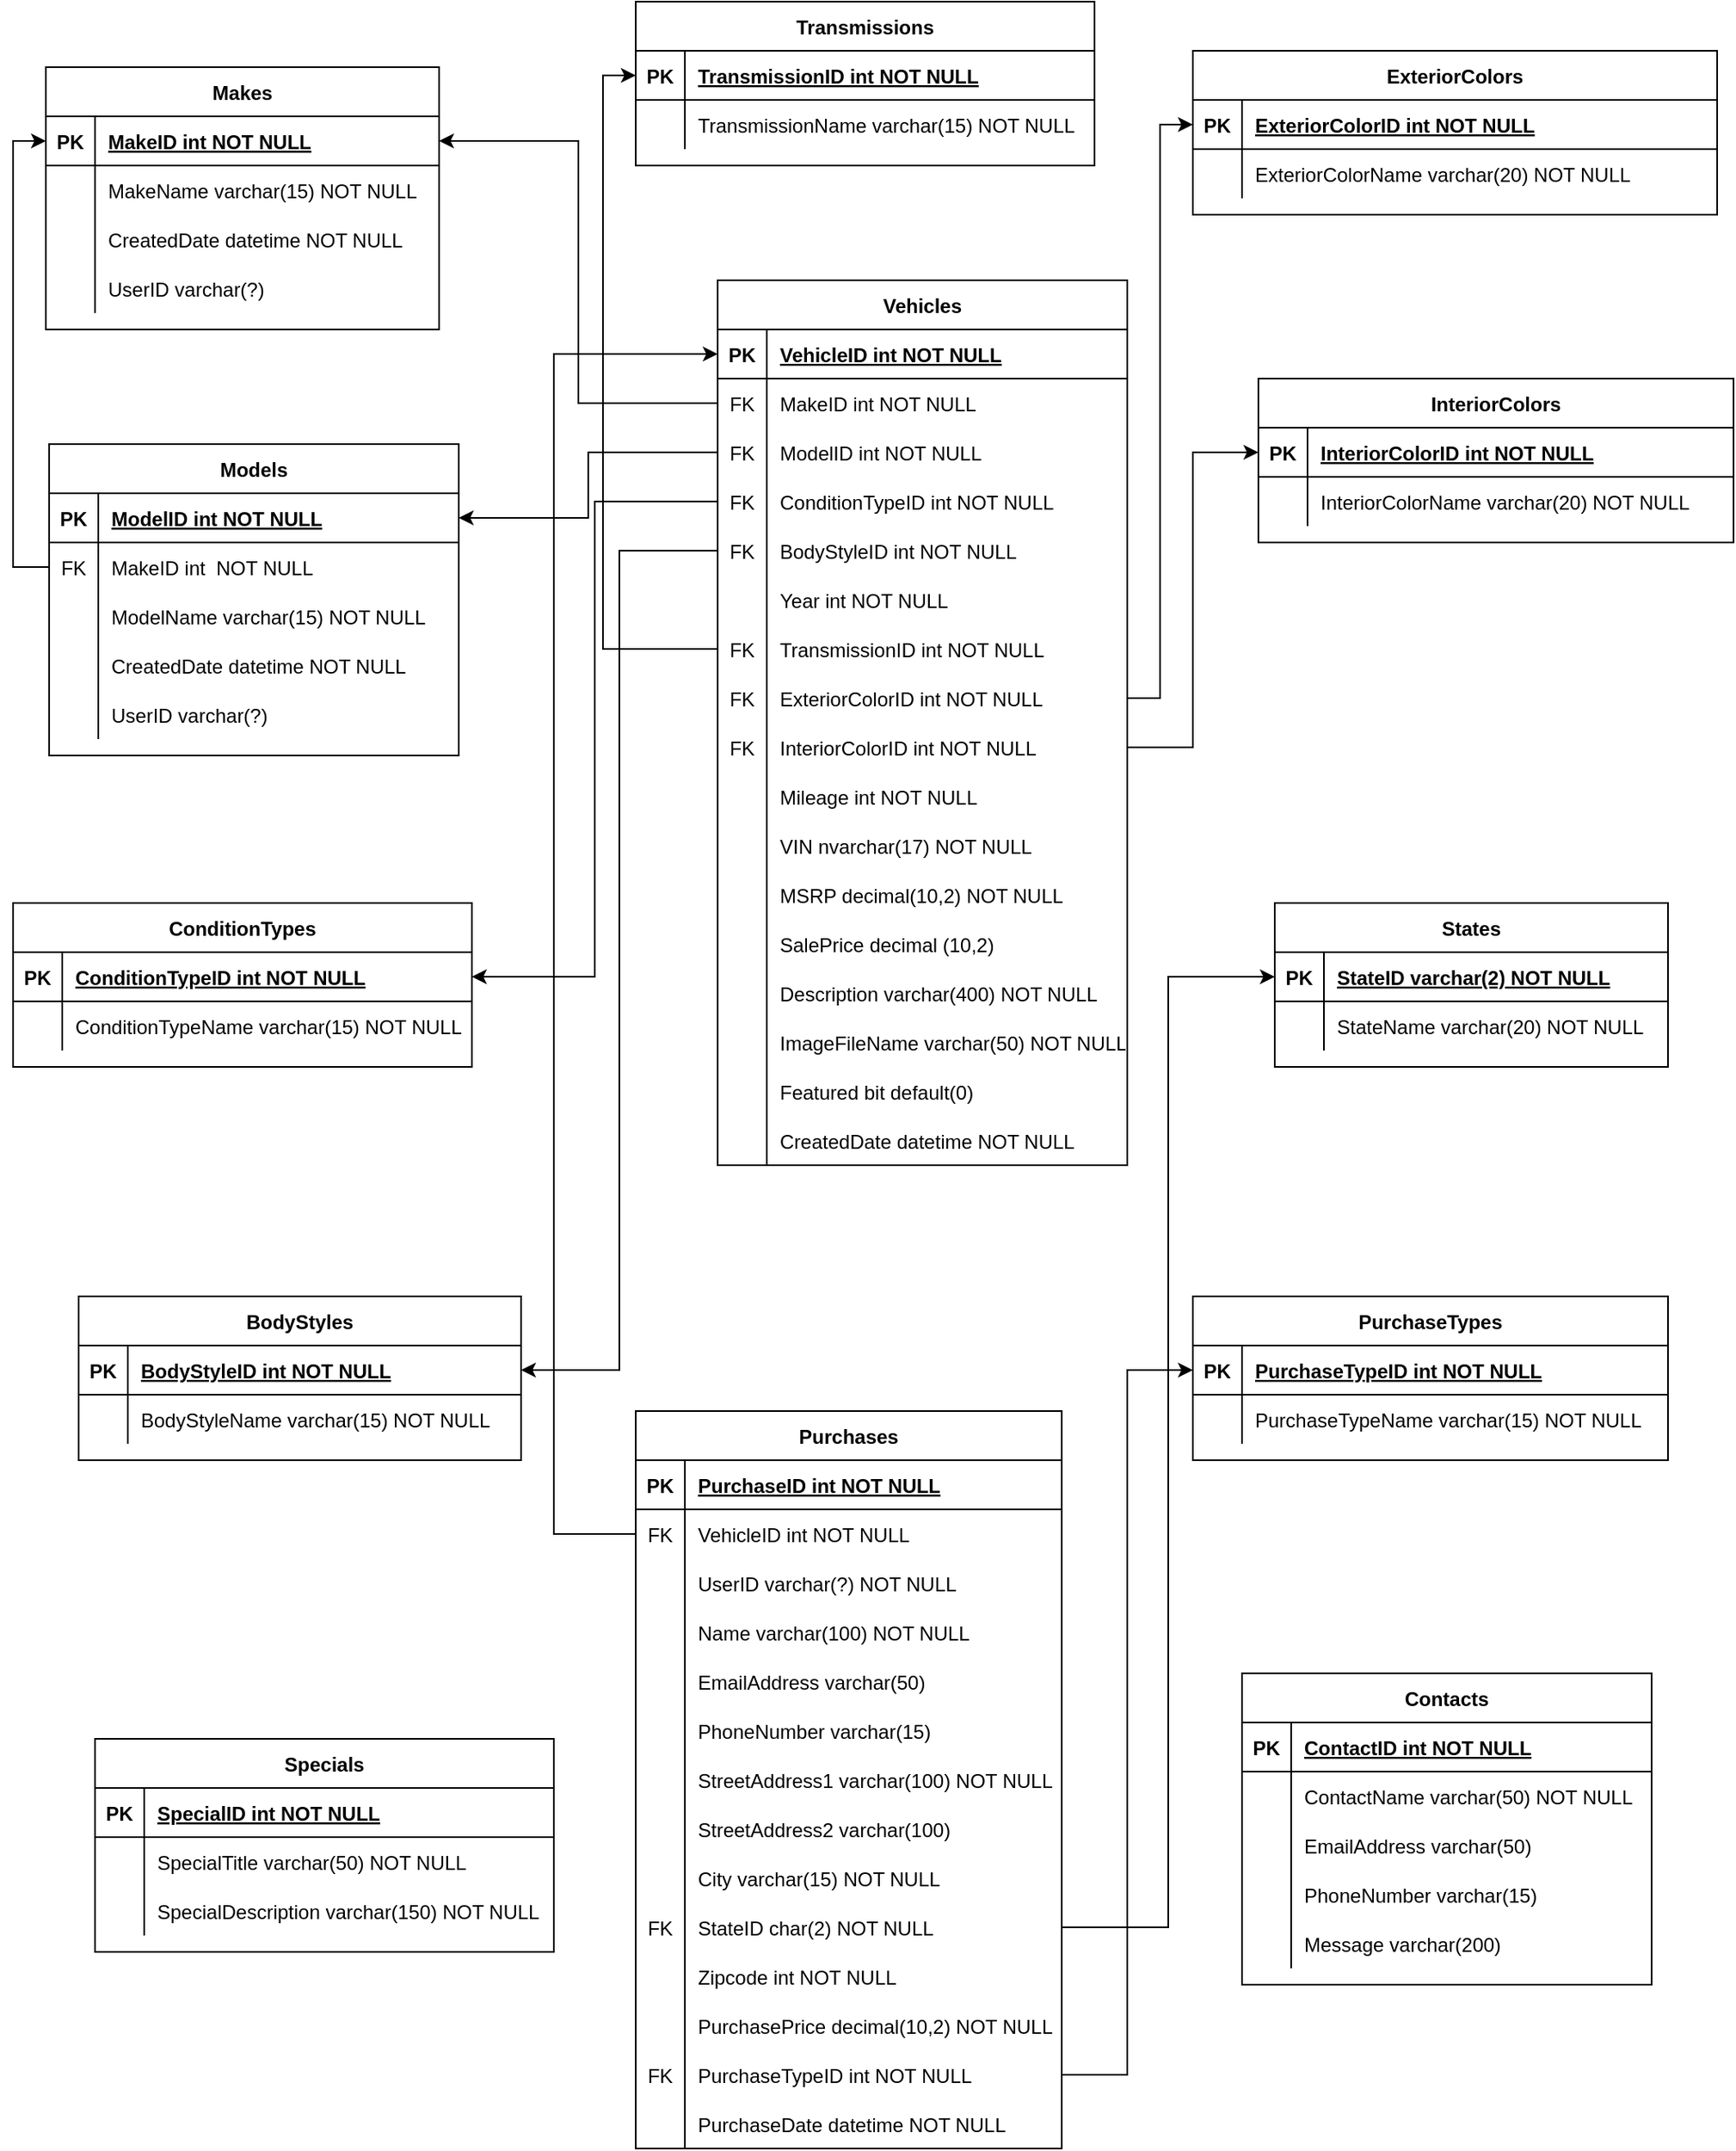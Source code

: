 <mxfile version="15.7.1" type="device"><diagram id="CYwZE6xpusWEwRInhwZj" name="Page-1"><mxGraphModel dx="1182" dy="732" grid="1" gridSize="10" guides="1" tooltips="1" connect="1" arrows="1" fold="1" page="1" pageScale="1" pageWidth="850" pageHeight="1100" math="0" shadow="0"><root><mxCell id="0"/><mxCell id="1" parent="0"/><mxCell id="8ECMzs5ze6Ai1iSTtAf7-1" value="Vehicles" style="shape=table;startSize=30;container=1;collapsible=1;childLayout=tableLayout;fixedRows=1;rowLines=0;fontStyle=1;align=center;resizeLast=1;" parent="1" vertex="1"><mxGeometry x="450" y="210" width="250" height="540" as="geometry"/></mxCell><mxCell id="8ECMzs5ze6Ai1iSTtAf7-2" value="" style="shape=partialRectangle;collapsible=0;dropTarget=0;pointerEvents=0;fillColor=none;top=0;left=0;bottom=1;right=0;points=[[0,0.5],[1,0.5]];portConstraint=eastwest;" parent="8ECMzs5ze6Ai1iSTtAf7-1" vertex="1"><mxGeometry y="30" width="250" height="30" as="geometry"/></mxCell><mxCell id="8ECMzs5ze6Ai1iSTtAf7-3" value="PK" style="shape=partialRectangle;connectable=0;fillColor=none;top=0;left=0;bottom=0;right=0;fontStyle=1;overflow=hidden;" parent="8ECMzs5ze6Ai1iSTtAf7-2" vertex="1"><mxGeometry width="30" height="30" as="geometry"><mxRectangle width="30" height="30" as="alternateBounds"/></mxGeometry></mxCell><mxCell id="8ECMzs5ze6Ai1iSTtAf7-4" value="VehicleID int NOT NULL" style="shape=partialRectangle;connectable=0;fillColor=none;top=0;left=0;bottom=0;right=0;align=left;spacingLeft=6;fontStyle=5;overflow=hidden;" parent="8ECMzs5ze6Ai1iSTtAf7-2" vertex="1"><mxGeometry x="30" width="220" height="30" as="geometry"><mxRectangle width="220" height="30" as="alternateBounds"/></mxGeometry></mxCell><mxCell id="8ECMzs5ze6Ai1iSTtAf7-5" value="" style="shape=partialRectangle;collapsible=0;dropTarget=0;pointerEvents=0;fillColor=none;top=0;left=0;bottom=0;right=0;points=[[0,0.5],[1,0.5]];portConstraint=eastwest;" parent="8ECMzs5ze6Ai1iSTtAf7-1" vertex="1"><mxGeometry y="60" width="250" height="30" as="geometry"/></mxCell><mxCell id="8ECMzs5ze6Ai1iSTtAf7-6" value="FK" style="shape=partialRectangle;connectable=0;fillColor=none;top=0;left=0;bottom=0;right=0;editable=1;overflow=hidden;" parent="8ECMzs5ze6Ai1iSTtAf7-5" vertex="1"><mxGeometry width="30" height="30" as="geometry"><mxRectangle width="30" height="30" as="alternateBounds"/></mxGeometry></mxCell><mxCell id="8ECMzs5ze6Ai1iSTtAf7-7" value="MakeID int NOT NULL" style="shape=partialRectangle;connectable=0;fillColor=none;top=0;left=0;bottom=0;right=0;align=left;spacingLeft=6;overflow=hidden;" parent="8ECMzs5ze6Ai1iSTtAf7-5" vertex="1"><mxGeometry x="30" width="220" height="30" as="geometry"><mxRectangle width="220" height="30" as="alternateBounds"/></mxGeometry></mxCell><mxCell id="8ECMzs5ze6Ai1iSTtAf7-8" value="" style="shape=partialRectangle;collapsible=0;dropTarget=0;pointerEvents=0;fillColor=none;top=0;left=0;bottom=0;right=0;points=[[0,0.5],[1,0.5]];portConstraint=eastwest;" parent="8ECMzs5ze6Ai1iSTtAf7-1" vertex="1"><mxGeometry y="90" width="250" height="30" as="geometry"/></mxCell><mxCell id="8ECMzs5ze6Ai1iSTtAf7-9" value="FK" style="shape=partialRectangle;connectable=0;fillColor=none;top=0;left=0;bottom=0;right=0;editable=1;overflow=hidden;" parent="8ECMzs5ze6Ai1iSTtAf7-8" vertex="1"><mxGeometry width="30" height="30" as="geometry"><mxRectangle width="30" height="30" as="alternateBounds"/></mxGeometry></mxCell><mxCell id="8ECMzs5ze6Ai1iSTtAf7-10" value="ModelID int NOT NULL" style="shape=partialRectangle;connectable=0;fillColor=none;top=0;left=0;bottom=0;right=0;align=left;spacingLeft=6;overflow=hidden;" parent="8ECMzs5ze6Ai1iSTtAf7-8" vertex="1"><mxGeometry x="30" width="220" height="30" as="geometry"><mxRectangle width="220" height="30" as="alternateBounds"/></mxGeometry></mxCell><mxCell id="8ECMzs5ze6Ai1iSTtAf7-11" value="" style="shape=partialRectangle;collapsible=0;dropTarget=0;pointerEvents=0;fillColor=none;top=0;left=0;bottom=0;right=0;points=[[0,0.5],[1,0.5]];portConstraint=eastwest;" parent="8ECMzs5ze6Ai1iSTtAf7-1" vertex="1"><mxGeometry y="120" width="250" height="30" as="geometry"/></mxCell><mxCell id="8ECMzs5ze6Ai1iSTtAf7-12" value="FK" style="shape=partialRectangle;connectable=0;fillColor=none;top=0;left=0;bottom=0;right=0;editable=1;overflow=hidden;" parent="8ECMzs5ze6Ai1iSTtAf7-11" vertex="1"><mxGeometry width="30" height="30" as="geometry"><mxRectangle width="30" height="30" as="alternateBounds"/></mxGeometry></mxCell><mxCell id="8ECMzs5ze6Ai1iSTtAf7-13" value="ConditionTypeID int NOT NULL" style="shape=partialRectangle;connectable=0;fillColor=none;top=0;left=0;bottom=0;right=0;align=left;spacingLeft=6;overflow=hidden;" parent="8ECMzs5ze6Ai1iSTtAf7-11" vertex="1"><mxGeometry x="30" width="220" height="30" as="geometry"><mxRectangle width="220" height="30" as="alternateBounds"/></mxGeometry></mxCell><mxCell id="8ECMzs5ze6Ai1iSTtAf7-174" style="shape=partialRectangle;collapsible=0;dropTarget=0;pointerEvents=0;fillColor=none;top=0;left=0;bottom=0;right=0;points=[[0,0.5],[1,0.5]];portConstraint=eastwest;" parent="8ECMzs5ze6Ai1iSTtAf7-1" vertex="1"><mxGeometry y="150" width="250" height="30" as="geometry"/></mxCell><mxCell id="8ECMzs5ze6Ai1iSTtAf7-175" value="FK" style="shape=partialRectangle;connectable=0;fillColor=none;top=0;left=0;bottom=0;right=0;editable=1;overflow=hidden;" parent="8ECMzs5ze6Ai1iSTtAf7-174" vertex="1"><mxGeometry width="30" height="30" as="geometry"><mxRectangle width="30" height="30" as="alternateBounds"/></mxGeometry></mxCell><mxCell id="8ECMzs5ze6Ai1iSTtAf7-176" value="BodyStyleID int NOT NULL" style="shape=partialRectangle;connectable=0;fillColor=none;top=0;left=0;bottom=0;right=0;align=left;spacingLeft=6;overflow=hidden;" parent="8ECMzs5ze6Ai1iSTtAf7-174" vertex="1"><mxGeometry x="30" width="220" height="30" as="geometry"><mxRectangle width="220" height="30" as="alternateBounds"/></mxGeometry></mxCell><mxCell id="8ECMzs5ze6Ai1iSTtAf7-177" style="shape=partialRectangle;collapsible=0;dropTarget=0;pointerEvents=0;fillColor=none;top=0;left=0;bottom=0;right=0;points=[[0,0.5],[1,0.5]];portConstraint=eastwest;" parent="8ECMzs5ze6Ai1iSTtAf7-1" vertex="1"><mxGeometry y="180" width="250" height="30" as="geometry"/></mxCell><mxCell id="8ECMzs5ze6Ai1iSTtAf7-178" style="shape=partialRectangle;connectable=0;fillColor=none;top=0;left=0;bottom=0;right=0;editable=1;overflow=hidden;" parent="8ECMzs5ze6Ai1iSTtAf7-177" vertex="1"><mxGeometry width="30" height="30" as="geometry"><mxRectangle width="30" height="30" as="alternateBounds"/></mxGeometry></mxCell><mxCell id="8ECMzs5ze6Ai1iSTtAf7-179" value="Year int NOT NULL" style="shape=partialRectangle;connectable=0;fillColor=none;top=0;left=0;bottom=0;right=0;align=left;spacingLeft=6;overflow=hidden;" parent="8ECMzs5ze6Ai1iSTtAf7-177" vertex="1"><mxGeometry x="30" width="220" height="30" as="geometry"><mxRectangle width="220" height="30" as="alternateBounds"/></mxGeometry></mxCell><mxCell id="8ECMzs5ze6Ai1iSTtAf7-180" style="shape=partialRectangle;collapsible=0;dropTarget=0;pointerEvents=0;fillColor=none;top=0;left=0;bottom=0;right=0;points=[[0,0.5],[1,0.5]];portConstraint=eastwest;" parent="8ECMzs5ze6Ai1iSTtAf7-1" vertex="1"><mxGeometry y="210" width="250" height="30" as="geometry"/></mxCell><mxCell id="8ECMzs5ze6Ai1iSTtAf7-181" value="FK" style="shape=partialRectangle;connectable=0;fillColor=none;top=0;left=0;bottom=0;right=0;editable=1;overflow=hidden;" parent="8ECMzs5ze6Ai1iSTtAf7-180" vertex="1"><mxGeometry width="30" height="30" as="geometry"><mxRectangle width="30" height="30" as="alternateBounds"/></mxGeometry></mxCell><mxCell id="8ECMzs5ze6Ai1iSTtAf7-182" value="TransmissionID int NOT NULL" style="shape=partialRectangle;connectable=0;fillColor=none;top=0;left=0;bottom=0;right=0;align=left;spacingLeft=6;overflow=hidden;" parent="8ECMzs5ze6Ai1iSTtAf7-180" vertex="1"><mxGeometry x="30" width="220" height="30" as="geometry"><mxRectangle width="220" height="30" as="alternateBounds"/></mxGeometry></mxCell><mxCell id="8ECMzs5ze6Ai1iSTtAf7-183" style="shape=partialRectangle;collapsible=0;dropTarget=0;pointerEvents=0;fillColor=none;top=0;left=0;bottom=0;right=0;points=[[0,0.5],[1,0.5]];portConstraint=eastwest;" parent="8ECMzs5ze6Ai1iSTtAf7-1" vertex="1"><mxGeometry y="240" width="250" height="30" as="geometry"/></mxCell><mxCell id="8ECMzs5ze6Ai1iSTtAf7-184" value="FK" style="shape=partialRectangle;connectable=0;fillColor=none;top=0;left=0;bottom=0;right=0;editable=1;overflow=hidden;" parent="8ECMzs5ze6Ai1iSTtAf7-183" vertex="1"><mxGeometry width="30" height="30" as="geometry"><mxRectangle width="30" height="30" as="alternateBounds"/></mxGeometry></mxCell><mxCell id="8ECMzs5ze6Ai1iSTtAf7-185" value="ExteriorColorID int NOT NULL" style="shape=partialRectangle;connectable=0;fillColor=none;top=0;left=0;bottom=0;right=0;align=left;spacingLeft=6;overflow=hidden;" parent="8ECMzs5ze6Ai1iSTtAf7-183" vertex="1"><mxGeometry x="30" width="220" height="30" as="geometry"><mxRectangle width="220" height="30" as="alternateBounds"/></mxGeometry></mxCell><mxCell id="8ECMzs5ze6Ai1iSTtAf7-186" style="shape=partialRectangle;collapsible=0;dropTarget=0;pointerEvents=0;fillColor=none;top=0;left=0;bottom=0;right=0;points=[[0,0.5],[1,0.5]];portConstraint=eastwest;" parent="8ECMzs5ze6Ai1iSTtAf7-1" vertex="1"><mxGeometry y="270" width="250" height="30" as="geometry"/></mxCell><mxCell id="8ECMzs5ze6Ai1iSTtAf7-187" value="FK" style="shape=partialRectangle;connectable=0;fillColor=none;top=0;left=0;bottom=0;right=0;editable=1;overflow=hidden;" parent="8ECMzs5ze6Ai1iSTtAf7-186" vertex="1"><mxGeometry width="30" height="30" as="geometry"><mxRectangle width="30" height="30" as="alternateBounds"/></mxGeometry></mxCell><mxCell id="8ECMzs5ze6Ai1iSTtAf7-188" value="InteriorColorID int NOT NULL" style="shape=partialRectangle;connectable=0;fillColor=none;top=0;left=0;bottom=0;right=0;align=left;spacingLeft=6;overflow=hidden;" parent="8ECMzs5ze6Ai1iSTtAf7-186" vertex="1"><mxGeometry x="30" width="220" height="30" as="geometry"><mxRectangle width="220" height="30" as="alternateBounds"/></mxGeometry></mxCell><mxCell id="8ECMzs5ze6Ai1iSTtAf7-189" style="shape=partialRectangle;collapsible=0;dropTarget=0;pointerEvents=0;fillColor=none;top=0;left=0;bottom=0;right=0;points=[[0,0.5],[1,0.5]];portConstraint=eastwest;" parent="8ECMzs5ze6Ai1iSTtAf7-1" vertex="1"><mxGeometry y="300" width="250" height="30" as="geometry"/></mxCell><mxCell id="8ECMzs5ze6Ai1iSTtAf7-190" style="shape=partialRectangle;connectable=0;fillColor=none;top=0;left=0;bottom=0;right=0;editable=1;overflow=hidden;" parent="8ECMzs5ze6Ai1iSTtAf7-189" vertex="1"><mxGeometry width="30" height="30" as="geometry"><mxRectangle width="30" height="30" as="alternateBounds"/></mxGeometry></mxCell><mxCell id="8ECMzs5ze6Ai1iSTtAf7-191" value="Mileage int NOT NULL" style="shape=partialRectangle;connectable=0;fillColor=none;top=0;left=0;bottom=0;right=0;align=left;spacingLeft=6;overflow=hidden;" parent="8ECMzs5ze6Ai1iSTtAf7-189" vertex="1"><mxGeometry x="30" width="220" height="30" as="geometry"><mxRectangle width="220" height="30" as="alternateBounds"/></mxGeometry></mxCell><mxCell id="8ECMzs5ze6Ai1iSTtAf7-192" style="shape=partialRectangle;collapsible=0;dropTarget=0;pointerEvents=0;fillColor=none;top=0;left=0;bottom=0;right=0;points=[[0,0.5],[1,0.5]];portConstraint=eastwest;" parent="8ECMzs5ze6Ai1iSTtAf7-1" vertex="1"><mxGeometry y="330" width="250" height="30" as="geometry"/></mxCell><mxCell id="8ECMzs5ze6Ai1iSTtAf7-193" style="shape=partialRectangle;connectable=0;fillColor=none;top=0;left=0;bottom=0;right=0;editable=1;overflow=hidden;" parent="8ECMzs5ze6Ai1iSTtAf7-192" vertex="1"><mxGeometry width="30" height="30" as="geometry"><mxRectangle width="30" height="30" as="alternateBounds"/></mxGeometry></mxCell><mxCell id="8ECMzs5ze6Ai1iSTtAf7-194" value="VIN nvarchar(17) NOT NULL" style="shape=partialRectangle;connectable=0;fillColor=none;top=0;left=0;bottom=0;right=0;align=left;spacingLeft=6;overflow=hidden;" parent="8ECMzs5ze6Ai1iSTtAf7-192" vertex="1"><mxGeometry x="30" width="220" height="30" as="geometry"><mxRectangle width="220" height="30" as="alternateBounds"/></mxGeometry></mxCell><mxCell id="8ECMzs5ze6Ai1iSTtAf7-195" style="shape=partialRectangle;collapsible=0;dropTarget=0;pointerEvents=0;fillColor=none;top=0;left=0;bottom=0;right=0;points=[[0,0.5],[1,0.5]];portConstraint=eastwest;" parent="8ECMzs5ze6Ai1iSTtAf7-1" vertex="1"><mxGeometry y="360" width="250" height="30" as="geometry"/></mxCell><mxCell id="8ECMzs5ze6Ai1iSTtAf7-196" style="shape=partialRectangle;connectable=0;fillColor=none;top=0;left=0;bottom=0;right=0;editable=1;overflow=hidden;" parent="8ECMzs5ze6Ai1iSTtAf7-195" vertex="1"><mxGeometry width="30" height="30" as="geometry"><mxRectangle width="30" height="30" as="alternateBounds"/></mxGeometry></mxCell><mxCell id="8ECMzs5ze6Ai1iSTtAf7-197" value="MSRP decimal(10,2) NOT NULL" style="shape=partialRectangle;connectable=0;fillColor=none;top=0;left=0;bottom=0;right=0;align=left;spacingLeft=6;overflow=hidden;" parent="8ECMzs5ze6Ai1iSTtAf7-195" vertex="1"><mxGeometry x="30" width="220" height="30" as="geometry"><mxRectangle width="220" height="30" as="alternateBounds"/></mxGeometry></mxCell><mxCell id="8ECMzs5ze6Ai1iSTtAf7-198" style="shape=partialRectangle;collapsible=0;dropTarget=0;pointerEvents=0;fillColor=none;top=0;left=0;bottom=0;right=0;points=[[0,0.5],[1,0.5]];portConstraint=eastwest;" parent="8ECMzs5ze6Ai1iSTtAf7-1" vertex="1"><mxGeometry y="390" width="250" height="30" as="geometry"/></mxCell><mxCell id="8ECMzs5ze6Ai1iSTtAf7-199" style="shape=partialRectangle;connectable=0;fillColor=none;top=0;left=0;bottom=0;right=0;editable=1;overflow=hidden;" parent="8ECMzs5ze6Ai1iSTtAf7-198" vertex="1"><mxGeometry width="30" height="30" as="geometry"><mxRectangle width="30" height="30" as="alternateBounds"/></mxGeometry></mxCell><mxCell id="8ECMzs5ze6Ai1iSTtAf7-200" value="SalePrice decimal (10,2)" style="shape=partialRectangle;connectable=0;fillColor=none;top=0;left=0;bottom=0;right=0;align=left;spacingLeft=6;overflow=hidden;" parent="8ECMzs5ze6Ai1iSTtAf7-198" vertex="1"><mxGeometry x="30" width="220" height="30" as="geometry"><mxRectangle width="220" height="30" as="alternateBounds"/></mxGeometry></mxCell><mxCell id="8ECMzs5ze6Ai1iSTtAf7-201" style="shape=partialRectangle;collapsible=0;dropTarget=0;pointerEvents=0;fillColor=none;top=0;left=0;bottom=0;right=0;points=[[0,0.5],[1,0.5]];portConstraint=eastwest;" parent="8ECMzs5ze6Ai1iSTtAf7-1" vertex="1"><mxGeometry y="420" width="250" height="30" as="geometry"/></mxCell><mxCell id="8ECMzs5ze6Ai1iSTtAf7-202" style="shape=partialRectangle;connectable=0;fillColor=none;top=0;left=0;bottom=0;right=0;editable=1;overflow=hidden;" parent="8ECMzs5ze6Ai1iSTtAf7-201" vertex="1"><mxGeometry width="30" height="30" as="geometry"><mxRectangle width="30" height="30" as="alternateBounds"/></mxGeometry></mxCell><mxCell id="8ECMzs5ze6Ai1iSTtAf7-203" value="Description varchar(400) NOT NULL" style="shape=partialRectangle;connectable=0;fillColor=none;top=0;left=0;bottom=0;right=0;align=left;spacingLeft=6;overflow=hidden;" parent="8ECMzs5ze6Ai1iSTtAf7-201" vertex="1"><mxGeometry x="30" width="220" height="30" as="geometry"><mxRectangle width="220" height="30" as="alternateBounds"/></mxGeometry></mxCell><mxCell id="8ECMzs5ze6Ai1iSTtAf7-207" style="shape=partialRectangle;collapsible=0;dropTarget=0;pointerEvents=0;fillColor=none;top=0;left=0;bottom=0;right=0;points=[[0,0.5],[1,0.5]];portConstraint=eastwest;" parent="8ECMzs5ze6Ai1iSTtAf7-1" vertex="1"><mxGeometry y="450" width="250" height="30" as="geometry"/></mxCell><mxCell id="8ECMzs5ze6Ai1iSTtAf7-208" style="shape=partialRectangle;connectable=0;fillColor=none;top=0;left=0;bottom=0;right=0;editable=1;overflow=hidden;" parent="8ECMzs5ze6Ai1iSTtAf7-207" vertex="1"><mxGeometry width="30" height="30" as="geometry"><mxRectangle width="30" height="30" as="alternateBounds"/></mxGeometry></mxCell><mxCell id="8ECMzs5ze6Ai1iSTtAf7-209" value="ImageFileName varchar(50) NOT NULL" style="shape=partialRectangle;connectable=0;fillColor=none;top=0;left=0;bottom=0;right=0;align=left;spacingLeft=6;overflow=hidden;" parent="8ECMzs5ze6Ai1iSTtAf7-207" vertex="1"><mxGeometry x="30" width="220" height="30" as="geometry"><mxRectangle width="220" height="30" as="alternateBounds"/></mxGeometry></mxCell><mxCell id="8ECMzs5ze6Ai1iSTtAf7-210" style="shape=partialRectangle;collapsible=0;dropTarget=0;pointerEvents=0;fillColor=none;top=0;left=0;bottom=0;right=0;points=[[0,0.5],[1,0.5]];portConstraint=eastwest;" parent="8ECMzs5ze6Ai1iSTtAf7-1" vertex="1"><mxGeometry y="480" width="250" height="30" as="geometry"/></mxCell><mxCell id="8ECMzs5ze6Ai1iSTtAf7-211" style="shape=partialRectangle;connectable=0;fillColor=none;top=0;left=0;bottom=0;right=0;editable=1;overflow=hidden;" parent="8ECMzs5ze6Ai1iSTtAf7-210" vertex="1"><mxGeometry width="30" height="30" as="geometry"><mxRectangle width="30" height="30" as="alternateBounds"/></mxGeometry></mxCell><mxCell id="8ECMzs5ze6Ai1iSTtAf7-212" value="Featured bit default(0)" style="shape=partialRectangle;connectable=0;fillColor=none;top=0;left=0;bottom=0;right=0;align=left;spacingLeft=6;overflow=hidden;" parent="8ECMzs5ze6Ai1iSTtAf7-210" vertex="1"><mxGeometry x="30" width="220" height="30" as="geometry"><mxRectangle width="220" height="30" as="alternateBounds"/></mxGeometry></mxCell><mxCell id="8ECMzs5ze6Ai1iSTtAf7-213" style="shape=partialRectangle;collapsible=0;dropTarget=0;pointerEvents=0;fillColor=none;top=0;left=0;bottom=0;right=0;points=[[0,0.5],[1,0.5]];portConstraint=eastwest;" parent="8ECMzs5ze6Ai1iSTtAf7-1" vertex="1"><mxGeometry y="510" width="250" height="30" as="geometry"/></mxCell><mxCell id="8ECMzs5ze6Ai1iSTtAf7-214" style="shape=partialRectangle;connectable=0;fillColor=none;top=0;left=0;bottom=0;right=0;editable=1;overflow=hidden;" parent="8ECMzs5ze6Ai1iSTtAf7-213" vertex="1"><mxGeometry width="30" height="30" as="geometry"><mxRectangle width="30" height="30" as="alternateBounds"/></mxGeometry></mxCell><mxCell id="8ECMzs5ze6Ai1iSTtAf7-215" value="CreatedDate datetime NOT NULL" style="shape=partialRectangle;connectable=0;fillColor=none;top=0;left=0;bottom=0;right=0;align=left;spacingLeft=6;overflow=hidden;" parent="8ECMzs5ze6Ai1iSTtAf7-213" vertex="1"><mxGeometry x="30" width="220" height="30" as="geometry"><mxRectangle width="220" height="30" as="alternateBounds"/></mxGeometry></mxCell><mxCell id="8ECMzs5ze6Ai1iSTtAf7-14" value="InteriorColors" style="shape=table;startSize=30;container=1;collapsible=1;childLayout=tableLayout;fixedRows=1;rowLines=0;fontStyle=1;align=center;resizeLast=1;" parent="1" vertex="1"><mxGeometry x="780" y="270" width="290" height="100" as="geometry"/></mxCell><mxCell id="8ECMzs5ze6Ai1iSTtAf7-15" value="" style="shape=partialRectangle;collapsible=0;dropTarget=0;pointerEvents=0;fillColor=none;top=0;left=0;bottom=1;right=0;points=[[0,0.5],[1,0.5]];portConstraint=eastwest;" parent="8ECMzs5ze6Ai1iSTtAf7-14" vertex="1"><mxGeometry y="30" width="290" height="30" as="geometry"/></mxCell><mxCell id="8ECMzs5ze6Ai1iSTtAf7-16" value="PK" style="shape=partialRectangle;connectable=0;fillColor=none;top=0;left=0;bottom=0;right=0;fontStyle=1;overflow=hidden;" parent="8ECMzs5ze6Ai1iSTtAf7-15" vertex="1"><mxGeometry width="30" height="30" as="geometry"><mxRectangle width="30" height="30" as="alternateBounds"/></mxGeometry></mxCell><mxCell id="8ECMzs5ze6Ai1iSTtAf7-17" value="InteriorColorID int NOT NULL" style="shape=partialRectangle;connectable=0;fillColor=none;top=0;left=0;bottom=0;right=0;align=left;spacingLeft=6;fontStyle=5;overflow=hidden;" parent="8ECMzs5ze6Ai1iSTtAf7-15" vertex="1"><mxGeometry x="30" width="260" height="30" as="geometry"><mxRectangle width="260" height="30" as="alternateBounds"/></mxGeometry></mxCell><mxCell id="8ECMzs5ze6Ai1iSTtAf7-18" value="" style="shape=partialRectangle;collapsible=0;dropTarget=0;pointerEvents=0;fillColor=none;top=0;left=0;bottom=0;right=0;points=[[0,0.5],[1,0.5]];portConstraint=eastwest;" parent="8ECMzs5ze6Ai1iSTtAf7-14" vertex="1"><mxGeometry y="60" width="290" height="30" as="geometry"/></mxCell><mxCell id="8ECMzs5ze6Ai1iSTtAf7-19" value="" style="shape=partialRectangle;connectable=0;fillColor=none;top=0;left=0;bottom=0;right=0;editable=1;overflow=hidden;" parent="8ECMzs5ze6Ai1iSTtAf7-18" vertex="1"><mxGeometry width="30" height="30" as="geometry"><mxRectangle width="30" height="30" as="alternateBounds"/></mxGeometry></mxCell><mxCell id="8ECMzs5ze6Ai1iSTtAf7-20" value="InteriorColorName varchar(20) NOT NULL" style="shape=partialRectangle;connectable=0;fillColor=none;top=0;left=0;bottom=0;right=0;align=left;spacingLeft=6;overflow=hidden;" parent="8ECMzs5ze6Ai1iSTtAf7-18" vertex="1"><mxGeometry x="30" width="260" height="30" as="geometry"><mxRectangle width="260" height="30" as="alternateBounds"/></mxGeometry></mxCell><mxCell id="8ECMzs5ze6Ai1iSTtAf7-27" value="Makes" style="shape=table;startSize=30;container=1;collapsible=1;childLayout=tableLayout;fixedRows=1;rowLines=0;fontStyle=1;align=center;resizeLast=1;" parent="1" vertex="1"><mxGeometry x="40" y="80" width="240" height="160" as="geometry"/></mxCell><mxCell id="8ECMzs5ze6Ai1iSTtAf7-28" value="" style="shape=partialRectangle;collapsible=0;dropTarget=0;pointerEvents=0;fillColor=none;top=0;left=0;bottom=1;right=0;points=[[0,0.5],[1,0.5]];portConstraint=eastwest;" parent="8ECMzs5ze6Ai1iSTtAf7-27" vertex="1"><mxGeometry y="30" width="240" height="30" as="geometry"/></mxCell><mxCell id="8ECMzs5ze6Ai1iSTtAf7-29" value="PK" style="shape=partialRectangle;connectable=0;fillColor=none;top=0;left=0;bottom=0;right=0;fontStyle=1;overflow=hidden;" parent="8ECMzs5ze6Ai1iSTtAf7-28" vertex="1"><mxGeometry width="30" height="30" as="geometry"><mxRectangle width="30" height="30" as="alternateBounds"/></mxGeometry></mxCell><mxCell id="8ECMzs5ze6Ai1iSTtAf7-30" value="MakeID int NOT NULL" style="shape=partialRectangle;connectable=0;fillColor=none;top=0;left=0;bottom=0;right=0;align=left;spacingLeft=6;fontStyle=5;overflow=hidden;" parent="8ECMzs5ze6Ai1iSTtAf7-28" vertex="1"><mxGeometry x="30" width="210" height="30" as="geometry"><mxRectangle width="210" height="30" as="alternateBounds"/></mxGeometry></mxCell><mxCell id="8ECMzs5ze6Ai1iSTtAf7-31" value="" style="shape=partialRectangle;collapsible=0;dropTarget=0;pointerEvents=0;fillColor=none;top=0;left=0;bottom=0;right=0;points=[[0,0.5],[1,0.5]];portConstraint=eastwest;" parent="8ECMzs5ze6Ai1iSTtAf7-27" vertex="1"><mxGeometry y="60" width="240" height="30" as="geometry"/></mxCell><mxCell id="8ECMzs5ze6Ai1iSTtAf7-32" value="" style="shape=partialRectangle;connectable=0;fillColor=none;top=0;left=0;bottom=0;right=0;editable=1;overflow=hidden;" parent="8ECMzs5ze6Ai1iSTtAf7-31" vertex="1"><mxGeometry width="30" height="30" as="geometry"><mxRectangle width="30" height="30" as="alternateBounds"/></mxGeometry></mxCell><mxCell id="8ECMzs5ze6Ai1iSTtAf7-33" value="MakeName varchar(15) NOT NULL" style="shape=partialRectangle;connectable=0;fillColor=none;top=0;left=0;bottom=0;right=0;align=left;spacingLeft=6;overflow=hidden;" parent="8ECMzs5ze6Ai1iSTtAf7-31" vertex="1"><mxGeometry x="30" width="210" height="30" as="geometry"><mxRectangle width="210" height="30" as="alternateBounds"/></mxGeometry></mxCell><mxCell id="8ECMzs5ze6Ai1iSTtAf7-268" style="shape=partialRectangle;collapsible=0;dropTarget=0;pointerEvents=0;fillColor=none;top=0;left=0;bottom=0;right=0;points=[[0,0.5],[1,0.5]];portConstraint=eastwest;" parent="8ECMzs5ze6Ai1iSTtAf7-27" vertex="1"><mxGeometry y="90" width="240" height="30" as="geometry"/></mxCell><mxCell id="8ECMzs5ze6Ai1iSTtAf7-269" style="shape=partialRectangle;connectable=0;fillColor=none;top=0;left=0;bottom=0;right=0;editable=1;overflow=hidden;" parent="8ECMzs5ze6Ai1iSTtAf7-268" vertex="1"><mxGeometry width="30" height="30" as="geometry"><mxRectangle width="30" height="30" as="alternateBounds"/></mxGeometry></mxCell><mxCell id="8ECMzs5ze6Ai1iSTtAf7-270" value="CreatedDate datetime NOT NULL" style="shape=partialRectangle;connectable=0;fillColor=none;top=0;left=0;bottom=0;right=0;align=left;spacingLeft=6;overflow=hidden;" parent="8ECMzs5ze6Ai1iSTtAf7-268" vertex="1"><mxGeometry x="30" width="210" height="30" as="geometry"><mxRectangle width="210" height="30" as="alternateBounds"/></mxGeometry></mxCell><mxCell id="8ECMzs5ze6Ai1iSTtAf7-271" style="shape=partialRectangle;collapsible=0;dropTarget=0;pointerEvents=0;fillColor=none;top=0;left=0;bottom=0;right=0;points=[[0,0.5],[1,0.5]];portConstraint=eastwest;" parent="8ECMzs5ze6Ai1iSTtAf7-27" vertex="1"><mxGeometry y="120" width="240" height="30" as="geometry"/></mxCell><mxCell id="8ECMzs5ze6Ai1iSTtAf7-272" style="shape=partialRectangle;connectable=0;fillColor=none;top=0;left=0;bottom=0;right=0;editable=1;overflow=hidden;" parent="8ECMzs5ze6Ai1iSTtAf7-271" vertex="1"><mxGeometry width="30" height="30" as="geometry"><mxRectangle width="30" height="30" as="alternateBounds"/></mxGeometry></mxCell><mxCell id="8ECMzs5ze6Ai1iSTtAf7-273" value="UserID varchar(?)" style="shape=partialRectangle;connectable=0;fillColor=none;top=0;left=0;bottom=0;right=0;align=left;spacingLeft=6;overflow=hidden;" parent="8ECMzs5ze6Ai1iSTtAf7-271" vertex="1"><mxGeometry x="30" width="210" height="30" as="geometry"><mxRectangle width="210" height="30" as="alternateBounds"/></mxGeometry></mxCell><mxCell id="8ECMzs5ze6Ai1iSTtAf7-40" value="Transmissions" style="shape=table;startSize=30;container=1;collapsible=1;childLayout=tableLayout;fixedRows=1;rowLines=0;fontStyle=1;align=center;resizeLast=1;" parent="1" vertex="1"><mxGeometry x="400" y="40" width="280" height="100" as="geometry"/></mxCell><mxCell id="8ECMzs5ze6Ai1iSTtAf7-41" value="" style="shape=partialRectangle;collapsible=0;dropTarget=0;pointerEvents=0;fillColor=none;top=0;left=0;bottom=1;right=0;points=[[0,0.5],[1,0.5]];portConstraint=eastwest;" parent="8ECMzs5ze6Ai1iSTtAf7-40" vertex="1"><mxGeometry y="30" width="280" height="30" as="geometry"/></mxCell><mxCell id="8ECMzs5ze6Ai1iSTtAf7-42" value="PK" style="shape=partialRectangle;connectable=0;fillColor=none;top=0;left=0;bottom=0;right=0;fontStyle=1;overflow=hidden;" parent="8ECMzs5ze6Ai1iSTtAf7-41" vertex="1"><mxGeometry width="30" height="30" as="geometry"><mxRectangle width="30" height="30" as="alternateBounds"/></mxGeometry></mxCell><mxCell id="8ECMzs5ze6Ai1iSTtAf7-43" value="TransmissionID int NOT NULL" style="shape=partialRectangle;connectable=0;fillColor=none;top=0;left=0;bottom=0;right=0;align=left;spacingLeft=6;fontStyle=5;overflow=hidden;" parent="8ECMzs5ze6Ai1iSTtAf7-41" vertex="1"><mxGeometry x="30" width="250" height="30" as="geometry"><mxRectangle width="250" height="30" as="alternateBounds"/></mxGeometry></mxCell><mxCell id="8ECMzs5ze6Ai1iSTtAf7-44" value="" style="shape=partialRectangle;collapsible=0;dropTarget=0;pointerEvents=0;fillColor=none;top=0;left=0;bottom=0;right=0;points=[[0,0.5],[1,0.5]];portConstraint=eastwest;" parent="8ECMzs5ze6Ai1iSTtAf7-40" vertex="1"><mxGeometry y="60" width="280" height="30" as="geometry"/></mxCell><mxCell id="8ECMzs5ze6Ai1iSTtAf7-45" value="" style="shape=partialRectangle;connectable=0;fillColor=none;top=0;left=0;bottom=0;right=0;editable=1;overflow=hidden;" parent="8ECMzs5ze6Ai1iSTtAf7-44" vertex="1"><mxGeometry width="30" height="30" as="geometry"><mxRectangle width="30" height="30" as="alternateBounds"/></mxGeometry></mxCell><mxCell id="8ECMzs5ze6Ai1iSTtAf7-46" value="TransmissionName varchar(15) NOT NULL" style="shape=partialRectangle;connectable=0;fillColor=none;top=0;left=0;bottom=0;right=0;align=left;spacingLeft=6;overflow=hidden;" parent="8ECMzs5ze6Ai1iSTtAf7-44" vertex="1"><mxGeometry x="30" width="250" height="30" as="geometry"><mxRectangle width="250" height="30" as="alternateBounds"/></mxGeometry></mxCell><mxCell id="8ECMzs5ze6Ai1iSTtAf7-53" value="ExteriorColors" style="shape=table;startSize=30;container=1;collapsible=1;childLayout=tableLayout;fixedRows=1;rowLines=0;fontStyle=1;align=center;resizeLast=1;" parent="1" vertex="1"><mxGeometry x="740" y="70" width="320" height="100" as="geometry"/></mxCell><mxCell id="8ECMzs5ze6Ai1iSTtAf7-54" value="" style="shape=partialRectangle;collapsible=0;dropTarget=0;pointerEvents=0;fillColor=none;top=0;left=0;bottom=1;right=0;points=[[0,0.5],[1,0.5]];portConstraint=eastwest;" parent="8ECMzs5ze6Ai1iSTtAf7-53" vertex="1"><mxGeometry y="30" width="320" height="30" as="geometry"/></mxCell><mxCell id="8ECMzs5ze6Ai1iSTtAf7-55" value="PK" style="shape=partialRectangle;connectable=0;fillColor=none;top=0;left=0;bottom=0;right=0;fontStyle=1;overflow=hidden;" parent="8ECMzs5ze6Ai1iSTtAf7-54" vertex="1"><mxGeometry width="30" height="30" as="geometry"><mxRectangle width="30" height="30" as="alternateBounds"/></mxGeometry></mxCell><mxCell id="8ECMzs5ze6Ai1iSTtAf7-56" value="ExteriorColorID int NOT NULL" style="shape=partialRectangle;connectable=0;fillColor=none;top=0;left=0;bottom=0;right=0;align=left;spacingLeft=6;fontStyle=5;overflow=hidden;" parent="8ECMzs5ze6Ai1iSTtAf7-54" vertex="1"><mxGeometry x="30" width="290" height="30" as="geometry"><mxRectangle width="290" height="30" as="alternateBounds"/></mxGeometry></mxCell><mxCell id="8ECMzs5ze6Ai1iSTtAf7-57" value="" style="shape=partialRectangle;collapsible=0;dropTarget=0;pointerEvents=0;fillColor=none;top=0;left=0;bottom=0;right=0;points=[[0,0.5],[1,0.5]];portConstraint=eastwest;" parent="8ECMzs5ze6Ai1iSTtAf7-53" vertex="1"><mxGeometry y="60" width="320" height="30" as="geometry"/></mxCell><mxCell id="8ECMzs5ze6Ai1iSTtAf7-58" value="" style="shape=partialRectangle;connectable=0;fillColor=none;top=0;left=0;bottom=0;right=0;editable=1;overflow=hidden;" parent="8ECMzs5ze6Ai1iSTtAf7-57" vertex="1"><mxGeometry width="30" height="30" as="geometry"><mxRectangle width="30" height="30" as="alternateBounds"/></mxGeometry></mxCell><mxCell id="8ECMzs5ze6Ai1iSTtAf7-59" value="ExteriorColorName varchar(20) NOT NULL" style="shape=partialRectangle;connectable=0;fillColor=none;top=0;left=0;bottom=0;right=0;align=left;spacingLeft=6;overflow=hidden;" parent="8ECMzs5ze6Ai1iSTtAf7-57" vertex="1"><mxGeometry x="30" width="290" height="30" as="geometry"><mxRectangle width="290" height="30" as="alternateBounds"/></mxGeometry></mxCell><mxCell id="8ECMzs5ze6Ai1iSTtAf7-66" value="Models" style="shape=table;startSize=30;container=1;collapsible=1;childLayout=tableLayout;fixedRows=1;rowLines=0;fontStyle=1;align=center;resizeLast=1;" parent="1" vertex="1"><mxGeometry x="42" y="310" width="250" height="190" as="geometry"/></mxCell><mxCell id="8ECMzs5ze6Ai1iSTtAf7-67" value="" style="shape=partialRectangle;collapsible=0;dropTarget=0;pointerEvents=0;fillColor=none;top=0;left=0;bottom=1;right=0;points=[[0,0.5],[1,0.5]];portConstraint=eastwest;" parent="8ECMzs5ze6Ai1iSTtAf7-66" vertex="1"><mxGeometry y="30" width="250" height="30" as="geometry"/></mxCell><mxCell id="8ECMzs5ze6Ai1iSTtAf7-68" value="PK" style="shape=partialRectangle;connectable=0;fillColor=none;top=0;left=0;bottom=0;right=0;fontStyle=1;overflow=hidden;" parent="8ECMzs5ze6Ai1iSTtAf7-67" vertex="1"><mxGeometry width="30" height="30" as="geometry"><mxRectangle width="30" height="30" as="alternateBounds"/></mxGeometry></mxCell><mxCell id="8ECMzs5ze6Ai1iSTtAf7-69" value="ModelID int NOT NULL" style="shape=partialRectangle;connectable=0;fillColor=none;top=0;left=0;bottom=0;right=0;align=left;spacingLeft=6;fontStyle=5;overflow=hidden;" parent="8ECMzs5ze6Ai1iSTtAf7-67" vertex="1"><mxGeometry x="30" width="220" height="30" as="geometry"><mxRectangle width="220" height="30" as="alternateBounds"/></mxGeometry></mxCell><mxCell id="0CBDjPHXp-q0GO5d2fWj-4" style="shape=partialRectangle;collapsible=0;dropTarget=0;pointerEvents=0;fillColor=none;top=0;left=0;bottom=0;right=0;points=[[0,0.5],[1,0.5]];portConstraint=eastwest;" vertex="1" parent="8ECMzs5ze6Ai1iSTtAf7-66"><mxGeometry y="60" width="250" height="30" as="geometry"/></mxCell><mxCell id="0CBDjPHXp-q0GO5d2fWj-5" value="FK" style="shape=partialRectangle;connectable=0;fillColor=none;top=0;left=0;bottom=0;right=0;editable=1;overflow=hidden;" vertex="1" parent="0CBDjPHXp-q0GO5d2fWj-4"><mxGeometry width="30" height="30" as="geometry"><mxRectangle width="30" height="30" as="alternateBounds"/></mxGeometry></mxCell><mxCell id="0CBDjPHXp-q0GO5d2fWj-6" value="MakeID int  NOT NULL" style="shape=partialRectangle;connectable=0;fillColor=none;top=0;left=0;bottom=0;right=0;align=left;spacingLeft=6;overflow=hidden;" vertex="1" parent="0CBDjPHXp-q0GO5d2fWj-4"><mxGeometry x="30" width="220" height="30" as="geometry"><mxRectangle width="220" height="30" as="alternateBounds"/></mxGeometry></mxCell><mxCell id="8ECMzs5ze6Ai1iSTtAf7-73" value="" style="shape=partialRectangle;collapsible=0;dropTarget=0;pointerEvents=0;fillColor=none;top=0;left=0;bottom=0;right=0;points=[[0,0.5],[1,0.5]];portConstraint=eastwest;" parent="8ECMzs5ze6Ai1iSTtAf7-66" vertex="1"><mxGeometry y="90" width="250" height="30" as="geometry"/></mxCell><mxCell id="8ECMzs5ze6Ai1iSTtAf7-74" value="" style="shape=partialRectangle;connectable=0;fillColor=none;top=0;left=0;bottom=0;right=0;editable=1;overflow=hidden;" parent="8ECMzs5ze6Ai1iSTtAf7-73" vertex="1"><mxGeometry width="30" height="30" as="geometry"><mxRectangle width="30" height="30" as="alternateBounds"/></mxGeometry></mxCell><mxCell id="8ECMzs5ze6Ai1iSTtAf7-75" value="ModelName varchar(15) NOT NULL" style="shape=partialRectangle;connectable=0;fillColor=none;top=0;left=0;bottom=0;right=0;align=left;spacingLeft=6;overflow=hidden;" parent="8ECMzs5ze6Ai1iSTtAf7-73" vertex="1"><mxGeometry x="30" width="220" height="30" as="geometry"><mxRectangle width="220" height="30" as="alternateBounds"/></mxGeometry></mxCell><mxCell id="8ECMzs5ze6Ai1iSTtAf7-274" style="shape=partialRectangle;collapsible=0;dropTarget=0;pointerEvents=0;fillColor=none;top=0;left=0;bottom=0;right=0;points=[[0,0.5],[1,0.5]];portConstraint=eastwest;" parent="8ECMzs5ze6Ai1iSTtAf7-66" vertex="1"><mxGeometry y="120" width="250" height="30" as="geometry"/></mxCell><mxCell id="8ECMzs5ze6Ai1iSTtAf7-275" style="shape=partialRectangle;connectable=0;fillColor=none;top=0;left=0;bottom=0;right=0;editable=1;overflow=hidden;" parent="8ECMzs5ze6Ai1iSTtAf7-274" vertex="1"><mxGeometry width="30" height="30" as="geometry"><mxRectangle width="30" height="30" as="alternateBounds"/></mxGeometry></mxCell><mxCell id="8ECMzs5ze6Ai1iSTtAf7-276" value="CreatedDate datetime NOT NULL" style="shape=partialRectangle;connectable=0;fillColor=none;top=0;left=0;bottom=0;right=0;align=left;spacingLeft=6;overflow=hidden;" parent="8ECMzs5ze6Ai1iSTtAf7-274" vertex="1"><mxGeometry x="30" width="220" height="30" as="geometry"><mxRectangle width="220" height="30" as="alternateBounds"/></mxGeometry></mxCell><mxCell id="8ECMzs5ze6Ai1iSTtAf7-277" style="shape=partialRectangle;collapsible=0;dropTarget=0;pointerEvents=0;fillColor=none;top=0;left=0;bottom=0;right=0;points=[[0,0.5],[1,0.5]];portConstraint=eastwest;" parent="8ECMzs5ze6Ai1iSTtAf7-66" vertex="1"><mxGeometry y="150" width="250" height="30" as="geometry"/></mxCell><mxCell id="8ECMzs5ze6Ai1iSTtAf7-278" style="shape=partialRectangle;connectable=0;fillColor=none;top=0;left=0;bottom=0;right=0;editable=1;overflow=hidden;" parent="8ECMzs5ze6Ai1iSTtAf7-277" vertex="1"><mxGeometry width="30" height="30" as="geometry"><mxRectangle width="30" height="30" as="alternateBounds"/></mxGeometry></mxCell><mxCell id="8ECMzs5ze6Ai1iSTtAf7-279" value="UserID varchar(?)" style="shape=partialRectangle;connectable=0;fillColor=none;top=0;left=0;bottom=0;right=0;align=left;spacingLeft=6;overflow=hidden;" parent="8ECMzs5ze6Ai1iSTtAf7-277" vertex="1"><mxGeometry x="30" width="220" height="30" as="geometry"><mxRectangle width="220" height="30" as="alternateBounds"/></mxGeometry></mxCell><mxCell id="8ECMzs5ze6Ai1iSTtAf7-79" value="ConditionTypes" style="shape=table;startSize=30;container=1;collapsible=1;childLayout=tableLayout;fixedRows=1;rowLines=0;fontStyle=1;align=center;resizeLast=1;" parent="1" vertex="1"><mxGeometry x="20" y="590" width="280" height="100" as="geometry"/></mxCell><mxCell id="8ECMzs5ze6Ai1iSTtAf7-80" value="" style="shape=partialRectangle;collapsible=0;dropTarget=0;pointerEvents=0;fillColor=none;top=0;left=0;bottom=1;right=0;points=[[0,0.5],[1,0.5]];portConstraint=eastwest;" parent="8ECMzs5ze6Ai1iSTtAf7-79" vertex="1"><mxGeometry y="30" width="280" height="30" as="geometry"/></mxCell><mxCell id="8ECMzs5ze6Ai1iSTtAf7-81" value="PK" style="shape=partialRectangle;connectable=0;fillColor=none;top=0;left=0;bottom=0;right=0;fontStyle=1;overflow=hidden;" parent="8ECMzs5ze6Ai1iSTtAf7-80" vertex="1"><mxGeometry width="30" height="30" as="geometry"><mxRectangle width="30" height="30" as="alternateBounds"/></mxGeometry></mxCell><mxCell id="8ECMzs5ze6Ai1iSTtAf7-82" value="ConditionTypeID int NOT NULL" style="shape=partialRectangle;connectable=0;fillColor=none;top=0;left=0;bottom=0;right=0;align=left;spacingLeft=6;fontStyle=5;overflow=hidden;" parent="8ECMzs5ze6Ai1iSTtAf7-80" vertex="1"><mxGeometry x="30" width="250" height="30" as="geometry"><mxRectangle width="250" height="30" as="alternateBounds"/></mxGeometry></mxCell><mxCell id="8ECMzs5ze6Ai1iSTtAf7-83" value="" style="shape=partialRectangle;collapsible=0;dropTarget=0;pointerEvents=0;fillColor=none;top=0;left=0;bottom=0;right=0;points=[[0,0.5],[1,0.5]];portConstraint=eastwest;" parent="8ECMzs5ze6Ai1iSTtAf7-79" vertex="1"><mxGeometry y="60" width="280" height="30" as="geometry"/></mxCell><mxCell id="8ECMzs5ze6Ai1iSTtAf7-84" value="" style="shape=partialRectangle;connectable=0;fillColor=none;top=0;left=0;bottom=0;right=0;editable=1;overflow=hidden;" parent="8ECMzs5ze6Ai1iSTtAf7-83" vertex="1"><mxGeometry width="30" height="30" as="geometry"><mxRectangle width="30" height="30" as="alternateBounds"/></mxGeometry></mxCell><mxCell id="8ECMzs5ze6Ai1iSTtAf7-85" value="ConditionTypeName varchar(15) NOT NULL" style="shape=partialRectangle;connectable=0;fillColor=none;top=0;left=0;bottom=0;right=0;align=left;spacingLeft=6;overflow=hidden;" parent="8ECMzs5ze6Ai1iSTtAf7-83" vertex="1"><mxGeometry x="30" width="250" height="30" as="geometry"><mxRectangle width="250" height="30" as="alternateBounds"/></mxGeometry></mxCell><mxCell id="8ECMzs5ze6Ai1iSTtAf7-92" value="Purchases" style="shape=table;startSize=30;container=1;collapsible=1;childLayout=tableLayout;fixedRows=1;rowLines=0;fontStyle=1;align=center;resizeLast=1;" parent="1" vertex="1"><mxGeometry x="400" y="900" width="260" height="450" as="geometry"/></mxCell><mxCell id="8ECMzs5ze6Ai1iSTtAf7-93" value="" style="shape=partialRectangle;collapsible=0;dropTarget=0;pointerEvents=0;fillColor=none;top=0;left=0;bottom=1;right=0;points=[[0,0.5],[1,0.5]];portConstraint=eastwest;" parent="8ECMzs5ze6Ai1iSTtAf7-92" vertex="1"><mxGeometry y="30" width="260" height="30" as="geometry"/></mxCell><mxCell id="8ECMzs5ze6Ai1iSTtAf7-94" value="PK" style="shape=partialRectangle;connectable=0;fillColor=none;top=0;left=0;bottom=0;right=0;fontStyle=1;overflow=hidden;" parent="8ECMzs5ze6Ai1iSTtAf7-93" vertex="1"><mxGeometry width="30" height="30" as="geometry"><mxRectangle width="30" height="30" as="alternateBounds"/></mxGeometry></mxCell><mxCell id="8ECMzs5ze6Ai1iSTtAf7-95" value="PurchaseID int NOT NULL" style="shape=partialRectangle;connectable=0;fillColor=none;top=0;left=0;bottom=0;right=0;align=left;spacingLeft=6;fontStyle=5;overflow=hidden;" parent="8ECMzs5ze6Ai1iSTtAf7-93" vertex="1"><mxGeometry x="30" width="230" height="30" as="geometry"><mxRectangle width="230" height="30" as="alternateBounds"/></mxGeometry></mxCell><mxCell id="0CBDjPHXp-q0GO5d2fWj-1" style="shape=partialRectangle;collapsible=0;dropTarget=0;pointerEvents=0;fillColor=none;top=0;left=0;bottom=0;right=0;points=[[0,0.5],[1,0.5]];portConstraint=eastwest;" vertex="1" parent="8ECMzs5ze6Ai1iSTtAf7-92"><mxGeometry y="60" width="260" height="30" as="geometry"/></mxCell><mxCell id="0CBDjPHXp-q0GO5d2fWj-2" value="FK" style="shape=partialRectangle;connectable=0;fillColor=none;top=0;left=0;bottom=0;right=0;editable=1;overflow=hidden;" vertex="1" parent="0CBDjPHXp-q0GO5d2fWj-1"><mxGeometry width="30" height="30" as="geometry"><mxRectangle width="30" height="30" as="alternateBounds"/></mxGeometry></mxCell><mxCell id="0CBDjPHXp-q0GO5d2fWj-3" value="VehicleID int NOT NULL" style="shape=partialRectangle;connectable=0;fillColor=none;top=0;left=0;bottom=0;right=0;align=left;spacingLeft=6;overflow=hidden;" vertex="1" parent="0CBDjPHXp-q0GO5d2fWj-1"><mxGeometry x="30" width="230" height="30" as="geometry"><mxRectangle width="230" height="30" as="alternateBounds"/></mxGeometry></mxCell><mxCell id="8ECMzs5ze6Ai1iSTtAf7-96" value="" style="shape=partialRectangle;collapsible=0;dropTarget=0;pointerEvents=0;fillColor=none;top=0;left=0;bottom=0;right=0;points=[[0,0.5],[1,0.5]];portConstraint=eastwest;" parent="8ECMzs5ze6Ai1iSTtAf7-92" vertex="1"><mxGeometry y="90" width="260" height="30" as="geometry"/></mxCell><mxCell id="8ECMzs5ze6Ai1iSTtAf7-97" value="" style="shape=partialRectangle;connectable=0;fillColor=none;top=0;left=0;bottom=0;right=0;editable=1;overflow=hidden;" parent="8ECMzs5ze6Ai1iSTtAf7-96" vertex="1"><mxGeometry width="30" height="30" as="geometry"><mxRectangle width="30" height="30" as="alternateBounds"/></mxGeometry></mxCell><mxCell id="8ECMzs5ze6Ai1iSTtAf7-98" value="UserID varchar(?) NOT NULL" style="shape=partialRectangle;connectable=0;fillColor=none;top=0;left=0;bottom=0;right=0;align=left;spacingLeft=6;overflow=hidden;" parent="8ECMzs5ze6Ai1iSTtAf7-96" vertex="1"><mxGeometry x="30" width="230" height="30" as="geometry"><mxRectangle width="230" height="30" as="alternateBounds"/></mxGeometry></mxCell><mxCell id="8ECMzs5ze6Ai1iSTtAf7-99" value="" style="shape=partialRectangle;collapsible=0;dropTarget=0;pointerEvents=0;fillColor=none;top=0;left=0;bottom=0;right=0;points=[[0,0.5],[1,0.5]];portConstraint=eastwest;" parent="8ECMzs5ze6Ai1iSTtAf7-92" vertex="1"><mxGeometry y="120" width="260" height="30" as="geometry"/></mxCell><mxCell id="8ECMzs5ze6Ai1iSTtAf7-100" value="" style="shape=partialRectangle;connectable=0;fillColor=none;top=0;left=0;bottom=0;right=0;editable=1;overflow=hidden;" parent="8ECMzs5ze6Ai1iSTtAf7-99" vertex="1"><mxGeometry width="30" height="30" as="geometry"><mxRectangle width="30" height="30" as="alternateBounds"/></mxGeometry></mxCell><mxCell id="8ECMzs5ze6Ai1iSTtAf7-101" value="Name varchar(100) NOT NULL" style="shape=partialRectangle;connectable=0;fillColor=none;top=0;left=0;bottom=0;right=0;align=left;spacingLeft=6;overflow=hidden;" parent="8ECMzs5ze6Ai1iSTtAf7-99" vertex="1"><mxGeometry x="30" width="230" height="30" as="geometry"><mxRectangle width="230" height="30" as="alternateBounds"/></mxGeometry></mxCell><mxCell id="8ECMzs5ze6Ai1iSTtAf7-102" value="" style="shape=partialRectangle;collapsible=0;dropTarget=0;pointerEvents=0;fillColor=none;top=0;left=0;bottom=0;right=0;points=[[0,0.5],[1,0.5]];portConstraint=eastwest;" parent="8ECMzs5ze6Ai1iSTtAf7-92" vertex="1"><mxGeometry y="150" width="260" height="30" as="geometry"/></mxCell><mxCell id="8ECMzs5ze6Ai1iSTtAf7-103" value="" style="shape=partialRectangle;connectable=0;fillColor=none;top=0;left=0;bottom=0;right=0;editable=1;overflow=hidden;" parent="8ECMzs5ze6Ai1iSTtAf7-102" vertex="1"><mxGeometry width="30" height="30" as="geometry"><mxRectangle width="30" height="30" as="alternateBounds"/></mxGeometry></mxCell><mxCell id="8ECMzs5ze6Ai1iSTtAf7-104" value="EmailAddress varchar(50)" style="shape=partialRectangle;connectable=0;fillColor=none;top=0;left=0;bottom=0;right=0;align=left;spacingLeft=6;overflow=hidden;" parent="8ECMzs5ze6Ai1iSTtAf7-102" vertex="1"><mxGeometry x="30" width="230" height="30" as="geometry"><mxRectangle width="230" height="30" as="alternateBounds"/></mxGeometry></mxCell><mxCell id="8ECMzs5ze6Ai1iSTtAf7-216" style="shape=partialRectangle;collapsible=0;dropTarget=0;pointerEvents=0;fillColor=none;top=0;left=0;bottom=0;right=0;points=[[0,0.5],[1,0.5]];portConstraint=eastwest;" parent="8ECMzs5ze6Ai1iSTtAf7-92" vertex="1"><mxGeometry y="180" width="260" height="30" as="geometry"/></mxCell><mxCell id="8ECMzs5ze6Ai1iSTtAf7-217" style="shape=partialRectangle;connectable=0;fillColor=none;top=0;left=0;bottom=0;right=0;editable=1;overflow=hidden;" parent="8ECMzs5ze6Ai1iSTtAf7-216" vertex="1"><mxGeometry width="30" height="30" as="geometry"><mxRectangle width="30" height="30" as="alternateBounds"/></mxGeometry></mxCell><mxCell id="8ECMzs5ze6Ai1iSTtAf7-218" value="PhoneNumber varchar(15)" style="shape=partialRectangle;connectable=0;fillColor=none;top=0;left=0;bottom=0;right=0;align=left;spacingLeft=6;overflow=hidden;" parent="8ECMzs5ze6Ai1iSTtAf7-216" vertex="1"><mxGeometry x="30" width="230" height="30" as="geometry"><mxRectangle width="230" height="30" as="alternateBounds"/></mxGeometry></mxCell><mxCell id="8ECMzs5ze6Ai1iSTtAf7-219" style="shape=partialRectangle;collapsible=0;dropTarget=0;pointerEvents=0;fillColor=none;top=0;left=0;bottom=0;right=0;points=[[0,0.5],[1,0.5]];portConstraint=eastwest;" parent="8ECMzs5ze6Ai1iSTtAf7-92" vertex="1"><mxGeometry y="210" width="260" height="30" as="geometry"/></mxCell><mxCell id="8ECMzs5ze6Ai1iSTtAf7-220" style="shape=partialRectangle;connectable=0;fillColor=none;top=0;left=0;bottom=0;right=0;editable=1;overflow=hidden;" parent="8ECMzs5ze6Ai1iSTtAf7-219" vertex="1"><mxGeometry width="30" height="30" as="geometry"><mxRectangle width="30" height="30" as="alternateBounds"/></mxGeometry></mxCell><mxCell id="8ECMzs5ze6Ai1iSTtAf7-221" value="StreetAddress1 varchar(100) NOT NULL" style="shape=partialRectangle;connectable=0;fillColor=none;top=0;left=0;bottom=0;right=0;align=left;spacingLeft=6;overflow=hidden;" parent="8ECMzs5ze6Ai1iSTtAf7-219" vertex="1"><mxGeometry x="30" width="230" height="30" as="geometry"><mxRectangle width="230" height="30" as="alternateBounds"/></mxGeometry></mxCell><mxCell id="8ECMzs5ze6Ai1iSTtAf7-222" style="shape=partialRectangle;collapsible=0;dropTarget=0;pointerEvents=0;fillColor=none;top=0;left=0;bottom=0;right=0;points=[[0,0.5],[1,0.5]];portConstraint=eastwest;" parent="8ECMzs5ze6Ai1iSTtAf7-92" vertex="1"><mxGeometry y="240" width="260" height="30" as="geometry"/></mxCell><mxCell id="8ECMzs5ze6Ai1iSTtAf7-223" style="shape=partialRectangle;connectable=0;fillColor=none;top=0;left=0;bottom=0;right=0;editable=1;overflow=hidden;" parent="8ECMzs5ze6Ai1iSTtAf7-222" vertex="1"><mxGeometry width="30" height="30" as="geometry"><mxRectangle width="30" height="30" as="alternateBounds"/></mxGeometry></mxCell><mxCell id="8ECMzs5ze6Ai1iSTtAf7-224" value="StreetAddress2 varchar(100)" style="shape=partialRectangle;connectable=0;fillColor=none;top=0;left=0;bottom=0;right=0;align=left;spacingLeft=6;overflow=hidden;" parent="8ECMzs5ze6Ai1iSTtAf7-222" vertex="1"><mxGeometry x="30" width="230" height="30" as="geometry"><mxRectangle width="230" height="30" as="alternateBounds"/></mxGeometry></mxCell><mxCell id="8ECMzs5ze6Ai1iSTtAf7-225" style="shape=partialRectangle;collapsible=0;dropTarget=0;pointerEvents=0;fillColor=none;top=0;left=0;bottom=0;right=0;points=[[0,0.5],[1,0.5]];portConstraint=eastwest;" parent="8ECMzs5ze6Ai1iSTtAf7-92" vertex="1"><mxGeometry y="270" width="260" height="30" as="geometry"/></mxCell><mxCell id="8ECMzs5ze6Ai1iSTtAf7-226" style="shape=partialRectangle;connectable=0;fillColor=none;top=0;left=0;bottom=0;right=0;editable=1;overflow=hidden;" parent="8ECMzs5ze6Ai1iSTtAf7-225" vertex="1"><mxGeometry width="30" height="30" as="geometry"><mxRectangle width="30" height="30" as="alternateBounds"/></mxGeometry></mxCell><mxCell id="8ECMzs5ze6Ai1iSTtAf7-227" value="City varchar(15) NOT NULL" style="shape=partialRectangle;connectable=0;fillColor=none;top=0;left=0;bottom=0;right=0;align=left;spacingLeft=6;overflow=hidden;" parent="8ECMzs5ze6Ai1iSTtAf7-225" vertex="1"><mxGeometry x="30" width="230" height="30" as="geometry"><mxRectangle width="230" height="30" as="alternateBounds"/></mxGeometry></mxCell><mxCell id="8ECMzs5ze6Ai1iSTtAf7-228" style="shape=partialRectangle;collapsible=0;dropTarget=0;pointerEvents=0;fillColor=none;top=0;left=0;bottom=0;right=0;points=[[0,0.5],[1,0.5]];portConstraint=eastwest;" parent="8ECMzs5ze6Ai1iSTtAf7-92" vertex="1"><mxGeometry y="300" width="260" height="30" as="geometry"/></mxCell><mxCell id="8ECMzs5ze6Ai1iSTtAf7-229" value="FK" style="shape=partialRectangle;connectable=0;fillColor=none;top=0;left=0;bottom=0;right=0;editable=1;overflow=hidden;" parent="8ECMzs5ze6Ai1iSTtAf7-228" vertex="1"><mxGeometry width="30" height="30" as="geometry"><mxRectangle width="30" height="30" as="alternateBounds"/></mxGeometry></mxCell><mxCell id="8ECMzs5ze6Ai1iSTtAf7-230" value="StateID char(2) NOT NULL" style="shape=partialRectangle;connectable=0;fillColor=none;top=0;left=0;bottom=0;right=0;align=left;spacingLeft=6;overflow=hidden;" parent="8ECMzs5ze6Ai1iSTtAf7-228" vertex="1"><mxGeometry x="30" width="230" height="30" as="geometry"><mxRectangle width="230" height="30" as="alternateBounds"/></mxGeometry></mxCell><mxCell id="8ECMzs5ze6Ai1iSTtAf7-231" style="shape=partialRectangle;collapsible=0;dropTarget=0;pointerEvents=0;fillColor=none;top=0;left=0;bottom=0;right=0;points=[[0,0.5],[1,0.5]];portConstraint=eastwest;" parent="8ECMzs5ze6Ai1iSTtAf7-92" vertex="1"><mxGeometry y="330" width="260" height="30" as="geometry"/></mxCell><mxCell id="8ECMzs5ze6Ai1iSTtAf7-232" style="shape=partialRectangle;connectable=0;fillColor=none;top=0;left=0;bottom=0;right=0;editable=1;overflow=hidden;" parent="8ECMzs5ze6Ai1iSTtAf7-231" vertex="1"><mxGeometry width="30" height="30" as="geometry"><mxRectangle width="30" height="30" as="alternateBounds"/></mxGeometry></mxCell><mxCell id="8ECMzs5ze6Ai1iSTtAf7-233" value="Zipcode int NOT NULL" style="shape=partialRectangle;connectable=0;fillColor=none;top=0;left=0;bottom=0;right=0;align=left;spacingLeft=6;overflow=hidden;" parent="8ECMzs5ze6Ai1iSTtAf7-231" vertex="1"><mxGeometry x="30" width="230" height="30" as="geometry"><mxRectangle width="230" height="30" as="alternateBounds"/></mxGeometry></mxCell><mxCell id="8ECMzs5ze6Ai1iSTtAf7-234" style="shape=partialRectangle;collapsible=0;dropTarget=0;pointerEvents=0;fillColor=none;top=0;left=0;bottom=0;right=0;points=[[0,0.5],[1,0.5]];portConstraint=eastwest;" parent="8ECMzs5ze6Ai1iSTtAf7-92" vertex="1"><mxGeometry y="360" width="260" height="30" as="geometry"/></mxCell><mxCell id="8ECMzs5ze6Ai1iSTtAf7-235" style="shape=partialRectangle;connectable=0;fillColor=none;top=0;left=0;bottom=0;right=0;editable=1;overflow=hidden;" parent="8ECMzs5ze6Ai1iSTtAf7-234" vertex="1"><mxGeometry width="30" height="30" as="geometry"><mxRectangle width="30" height="30" as="alternateBounds"/></mxGeometry></mxCell><mxCell id="8ECMzs5ze6Ai1iSTtAf7-236" value="PurchasePrice decimal(10,2) NOT NULL" style="shape=partialRectangle;connectable=0;fillColor=none;top=0;left=0;bottom=0;right=0;align=left;spacingLeft=6;overflow=hidden;" parent="8ECMzs5ze6Ai1iSTtAf7-234" vertex="1"><mxGeometry x="30" width="230" height="30" as="geometry"><mxRectangle width="230" height="30" as="alternateBounds"/></mxGeometry></mxCell><mxCell id="8ECMzs5ze6Ai1iSTtAf7-237" style="shape=partialRectangle;collapsible=0;dropTarget=0;pointerEvents=0;fillColor=none;top=0;left=0;bottom=0;right=0;points=[[0,0.5],[1,0.5]];portConstraint=eastwest;" parent="8ECMzs5ze6Ai1iSTtAf7-92" vertex="1"><mxGeometry y="390" width="260" height="30" as="geometry"/></mxCell><mxCell id="8ECMzs5ze6Ai1iSTtAf7-238" value="FK" style="shape=partialRectangle;connectable=0;fillColor=none;top=0;left=0;bottom=0;right=0;editable=1;overflow=hidden;" parent="8ECMzs5ze6Ai1iSTtAf7-237" vertex="1"><mxGeometry width="30" height="30" as="geometry"><mxRectangle width="30" height="30" as="alternateBounds"/></mxGeometry></mxCell><mxCell id="8ECMzs5ze6Ai1iSTtAf7-239" value="PurchaseTypeID int NOT NULL" style="shape=partialRectangle;connectable=0;fillColor=none;top=0;left=0;bottom=0;right=0;align=left;spacingLeft=6;overflow=hidden;" parent="8ECMzs5ze6Ai1iSTtAf7-237" vertex="1"><mxGeometry x="30" width="230" height="30" as="geometry"><mxRectangle width="230" height="30" as="alternateBounds"/></mxGeometry></mxCell><mxCell id="8ECMzs5ze6Ai1iSTtAf7-240" style="shape=partialRectangle;collapsible=0;dropTarget=0;pointerEvents=0;fillColor=none;top=0;left=0;bottom=0;right=0;points=[[0,0.5],[1,0.5]];portConstraint=eastwest;" parent="8ECMzs5ze6Ai1iSTtAf7-92" vertex="1"><mxGeometry y="420" width="260" height="30" as="geometry"/></mxCell><mxCell id="8ECMzs5ze6Ai1iSTtAf7-241" style="shape=partialRectangle;connectable=0;fillColor=none;top=0;left=0;bottom=0;right=0;editable=1;overflow=hidden;" parent="8ECMzs5ze6Ai1iSTtAf7-240" vertex="1"><mxGeometry width="30" height="30" as="geometry"><mxRectangle width="30" height="30" as="alternateBounds"/></mxGeometry></mxCell><mxCell id="8ECMzs5ze6Ai1iSTtAf7-242" value="PurchaseDate datetime NOT NULL" style="shape=partialRectangle;connectable=0;fillColor=none;top=0;left=0;bottom=0;right=0;align=left;spacingLeft=6;overflow=hidden;" parent="8ECMzs5ze6Ai1iSTtAf7-240" vertex="1"><mxGeometry x="30" width="230" height="30" as="geometry"><mxRectangle width="230" height="30" as="alternateBounds"/></mxGeometry></mxCell><mxCell id="8ECMzs5ze6Ai1iSTtAf7-105" value="States" style="shape=table;startSize=30;container=1;collapsible=1;childLayout=tableLayout;fixedRows=1;rowLines=0;fontStyle=1;align=center;resizeLast=1;" parent="1" vertex="1"><mxGeometry x="790" y="590" width="240" height="100" as="geometry"/></mxCell><mxCell id="8ECMzs5ze6Ai1iSTtAf7-106" value="" style="shape=partialRectangle;collapsible=0;dropTarget=0;pointerEvents=0;fillColor=none;top=0;left=0;bottom=1;right=0;points=[[0,0.5],[1,0.5]];portConstraint=eastwest;" parent="8ECMzs5ze6Ai1iSTtAf7-105" vertex="1"><mxGeometry y="30" width="240" height="30" as="geometry"/></mxCell><mxCell id="8ECMzs5ze6Ai1iSTtAf7-107" value="PK" style="shape=partialRectangle;connectable=0;fillColor=none;top=0;left=0;bottom=0;right=0;fontStyle=1;overflow=hidden;" parent="8ECMzs5ze6Ai1iSTtAf7-106" vertex="1"><mxGeometry width="30" height="30" as="geometry"><mxRectangle width="30" height="30" as="alternateBounds"/></mxGeometry></mxCell><mxCell id="8ECMzs5ze6Ai1iSTtAf7-108" value="StateID varchar(2) NOT NULL" style="shape=partialRectangle;connectable=0;fillColor=none;top=0;left=0;bottom=0;right=0;align=left;spacingLeft=6;fontStyle=5;overflow=hidden;" parent="8ECMzs5ze6Ai1iSTtAf7-106" vertex="1"><mxGeometry x="30" width="210" height="30" as="geometry"><mxRectangle width="210" height="30" as="alternateBounds"/></mxGeometry></mxCell><mxCell id="8ECMzs5ze6Ai1iSTtAf7-109" value="" style="shape=partialRectangle;collapsible=0;dropTarget=0;pointerEvents=0;fillColor=none;top=0;left=0;bottom=0;right=0;points=[[0,0.5],[1,0.5]];portConstraint=eastwest;" parent="8ECMzs5ze6Ai1iSTtAf7-105" vertex="1"><mxGeometry y="60" width="240" height="30" as="geometry"/></mxCell><mxCell id="8ECMzs5ze6Ai1iSTtAf7-110" value="" style="shape=partialRectangle;connectable=0;fillColor=none;top=0;left=0;bottom=0;right=0;editable=1;overflow=hidden;" parent="8ECMzs5ze6Ai1iSTtAf7-109" vertex="1"><mxGeometry width="30" height="30" as="geometry"><mxRectangle width="30" height="30" as="alternateBounds"/></mxGeometry></mxCell><mxCell id="8ECMzs5ze6Ai1iSTtAf7-111" value="StateName varchar(20) NOT NULL" style="shape=partialRectangle;connectable=0;fillColor=none;top=0;left=0;bottom=0;right=0;align=left;spacingLeft=6;overflow=hidden;" parent="8ECMzs5ze6Ai1iSTtAf7-109" vertex="1"><mxGeometry x="30" width="210" height="30" as="geometry"><mxRectangle width="210" height="30" as="alternateBounds"/></mxGeometry></mxCell><mxCell id="8ECMzs5ze6Ai1iSTtAf7-118" value="BodyStyles" style="shape=table;startSize=30;container=1;collapsible=1;childLayout=tableLayout;fixedRows=1;rowLines=0;fontStyle=1;align=center;resizeLast=1;" parent="1" vertex="1"><mxGeometry x="60" y="830" width="270" height="100" as="geometry"/></mxCell><mxCell id="8ECMzs5ze6Ai1iSTtAf7-119" value="" style="shape=partialRectangle;collapsible=0;dropTarget=0;pointerEvents=0;fillColor=none;top=0;left=0;bottom=1;right=0;points=[[0,0.5],[1,0.5]];portConstraint=eastwest;" parent="8ECMzs5ze6Ai1iSTtAf7-118" vertex="1"><mxGeometry y="30" width="270" height="30" as="geometry"/></mxCell><mxCell id="8ECMzs5ze6Ai1iSTtAf7-120" value="PK" style="shape=partialRectangle;connectable=0;fillColor=none;top=0;left=0;bottom=0;right=0;fontStyle=1;overflow=hidden;" parent="8ECMzs5ze6Ai1iSTtAf7-119" vertex="1"><mxGeometry width="30" height="30" as="geometry"><mxRectangle width="30" height="30" as="alternateBounds"/></mxGeometry></mxCell><mxCell id="8ECMzs5ze6Ai1iSTtAf7-121" value="BodyStyleID int NOT NULL" style="shape=partialRectangle;connectable=0;fillColor=none;top=0;left=0;bottom=0;right=0;align=left;spacingLeft=6;fontStyle=5;overflow=hidden;" parent="8ECMzs5ze6Ai1iSTtAf7-119" vertex="1"><mxGeometry x="30" width="240" height="30" as="geometry"><mxRectangle width="240" height="30" as="alternateBounds"/></mxGeometry></mxCell><mxCell id="8ECMzs5ze6Ai1iSTtAf7-122" value="" style="shape=partialRectangle;collapsible=0;dropTarget=0;pointerEvents=0;fillColor=none;top=0;left=0;bottom=0;right=0;points=[[0,0.5],[1,0.5]];portConstraint=eastwest;" parent="8ECMzs5ze6Ai1iSTtAf7-118" vertex="1"><mxGeometry y="60" width="270" height="30" as="geometry"/></mxCell><mxCell id="8ECMzs5ze6Ai1iSTtAf7-123" value="" style="shape=partialRectangle;connectable=0;fillColor=none;top=0;left=0;bottom=0;right=0;editable=1;overflow=hidden;" parent="8ECMzs5ze6Ai1iSTtAf7-122" vertex="1"><mxGeometry width="30" height="30" as="geometry"><mxRectangle width="30" height="30" as="alternateBounds"/></mxGeometry></mxCell><mxCell id="8ECMzs5ze6Ai1iSTtAf7-124" value="BodyStyleName varchar(15) NOT NULL" style="shape=partialRectangle;connectable=0;fillColor=none;top=0;left=0;bottom=0;right=0;align=left;spacingLeft=6;overflow=hidden;" parent="8ECMzs5ze6Ai1iSTtAf7-122" vertex="1"><mxGeometry x="30" width="240" height="30" as="geometry"><mxRectangle width="240" height="30" as="alternateBounds"/></mxGeometry></mxCell><mxCell id="8ECMzs5ze6Ai1iSTtAf7-131" value="PurchaseTypes" style="shape=table;startSize=30;container=1;collapsible=1;childLayout=tableLayout;fixedRows=1;rowLines=0;fontStyle=1;align=center;resizeLast=1;" parent="1" vertex="1"><mxGeometry x="740" y="830" width="290" height="100" as="geometry"/></mxCell><mxCell id="8ECMzs5ze6Ai1iSTtAf7-132" value="" style="shape=partialRectangle;collapsible=0;dropTarget=0;pointerEvents=0;fillColor=none;top=0;left=0;bottom=1;right=0;points=[[0,0.5],[1,0.5]];portConstraint=eastwest;" parent="8ECMzs5ze6Ai1iSTtAf7-131" vertex="1"><mxGeometry y="30" width="290" height="30" as="geometry"/></mxCell><mxCell id="8ECMzs5ze6Ai1iSTtAf7-133" value="PK" style="shape=partialRectangle;connectable=0;fillColor=none;top=0;left=0;bottom=0;right=0;fontStyle=1;overflow=hidden;" parent="8ECMzs5ze6Ai1iSTtAf7-132" vertex="1"><mxGeometry width="30" height="30" as="geometry"><mxRectangle width="30" height="30" as="alternateBounds"/></mxGeometry></mxCell><mxCell id="8ECMzs5ze6Ai1iSTtAf7-134" value="PurchaseTypeID int NOT NULL" style="shape=partialRectangle;connectable=0;fillColor=none;top=0;left=0;bottom=0;right=0;align=left;spacingLeft=6;fontStyle=5;overflow=hidden;" parent="8ECMzs5ze6Ai1iSTtAf7-132" vertex="1"><mxGeometry x="30" width="260" height="30" as="geometry"><mxRectangle width="260" height="30" as="alternateBounds"/></mxGeometry></mxCell><mxCell id="8ECMzs5ze6Ai1iSTtAf7-135" value="" style="shape=partialRectangle;collapsible=0;dropTarget=0;pointerEvents=0;fillColor=none;top=0;left=0;bottom=0;right=0;points=[[0,0.5],[1,0.5]];portConstraint=eastwest;" parent="8ECMzs5ze6Ai1iSTtAf7-131" vertex="1"><mxGeometry y="60" width="290" height="30" as="geometry"/></mxCell><mxCell id="8ECMzs5ze6Ai1iSTtAf7-136" value="" style="shape=partialRectangle;connectable=0;fillColor=none;top=0;left=0;bottom=0;right=0;editable=1;overflow=hidden;" parent="8ECMzs5ze6Ai1iSTtAf7-135" vertex="1"><mxGeometry width="30" height="30" as="geometry"><mxRectangle width="30" height="30" as="alternateBounds"/></mxGeometry></mxCell><mxCell id="8ECMzs5ze6Ai1iSTtAf7-137" value="PurchaseTypeName varchar(15) NOT NULL" style="shape=partialRectangle;connectable=0;fillColor=none;top=0;left=0;bottom=0;right=0;align=left;spacingLeft=6;overflow=hidden;" parent="8ECMzs5ze6Ai1iSTtAf7-135" vertex="1"><mxGeometry x="30" width="260" height="30" as="geometry"><mxRectangle width="260" height="30" as="alternateBounds"/></mxGeometry></mxCell><mxCell id="8ECMzs5ze6Ai1iSTtAf7-144" value="Specials" style="shape=table;startSize=30;container=1;collapsible=1;childLayout=tableLayout;fixedRows=1;rowLines=0;fontStyle=1;align=center;resizeLast=1;" parent="1" vertex="1"><mxGeometry x="70" y="1100" width="280" height="130" as="geometry"/></mxCell><mxCell id="8ECMzs5ze6Ai1iSTtAf7-145" value="" style="shape=partialRectangle;collapsible=0;dropTarget=0;pointerEvents=0;fillColor=none;top=0;left=0;bottom=1;right=0;points=[[0,0.5],[1,0.5]];portConstraint=eastwest;" parent="8ECMzs5ze6Ai1iSTtAf7-144" vertex="1"><mxGeometry y="30" width="280" height="30" as="geometry"/></mxCell><mxCell id="8ECMzs5ze6Ai1iSTtAf7-146" value="PK" style="shape=partialRectangle;connectable=0;fillColor=none;top=0;left=0;bottom=0;right=0;fontStyle=1;overflow=hidden;" parent="8ECMzs5ze6Ai1iSTtAf7-145" vertex="1"><mxGeometry width="30" height="30" as="geometry"><mxRectangle width="30" height="30" as="alternateBounds"/></mxGeometry></mxCell><mxCell id="8ECMzs5ze6Ai1iSTtAf7-147" value="SpecialID int NOT NULL" style="shape=partialRectangle;connectable=0;fillColor=none;top=0;left=0;bottom=0;right=0;align=left;spacingLeft=6;fontStyle=5;overflow=hidden;" parent="8ECMzs5ze6Ai1iSTtAf7-145" vertex="1"><mxGeometry x="30" width="250" height="30" as="geometry"><mxRectangle width="250" height="30" as="alternateBounds"/></mxGeometry></mxCell><mxCell id="8ECMzs5ze6Ai1iSTtAf7-148" value="" style="shape=partialRectangle;collapsible=0;dropTarget=0;pointerEvents=0;fillColor=none;top=0;left=0;bottom=0;right=0;points=[[0,0.5],[1,0.5]];portConstraint=eastwest;" parent="8ECMzs5ze6Ai1iSTtAf7-144" vertex="1"><mxGeometry y="60" width="280" height="30" as="geometry"/></mxCell><mxCell id="8ECMzs5ze6Ai1iSTtAf7-149" value="" style="shape=partialRectangle;connectable=0;fillColor=none;top=0;left=0;bottom=0;right=0;editable=1;overflow=hidden;" parent="8ECMzs5ze6Ai1iSTtAf7-148" vertex="1"><mxGeometry width="30" height="30" as="geometry"><mxRectangle width="30" height="30" as="alternateBounds"/></mxGeometry></mxCell><mxCell id="8ECMzs5ze6Ai1iSTtAf7-150" value="SpecialTitle varchar(50) NOT NULL" style="shape=partialRectangle;connectable=0;fillColor=none;top=0;left=0;bottom=0;right=0;align=left;spacingLeft=6;overflow=hidden;" parent="8ECMzs5ze6Ai1iSTtAf7-148" vertex="1"><mxGeometry x="30" width="250" height="30" as="geometry"><mxRectangle width="250" height="30" as="alternateBounds"/></mxGeometry></mxCell><mxCell id="8ECMzs5ze6Ai1iSTtAf7-151" value="" style="shape=partialRectangle;collapsible=0;dropTarget=0;pointerEvents=0;fillColor=none;top=0;left=0;bottom=0;right=0;points=[[0,0.5],[1,0.5]];portConstraint=eastwest;" parent="8ECMzs5ze6Ai1iSTtAf7-144" vertex="1"><mxGeometry y="90" width="280" height="30" as="geometry"/></mxCell><mxCell id="8ECMzs5ze6Ai1iSTtAf7-152" value="" style="shape=partialRectangle;connectable=0;fillColor=none;top=0;left=0;bottom=0;right=0;editable=1;overflow=hidden;" parent="8ECMzs5ze6Ai1iSTtAf7-151" vertex="1"><mxGeometry width="30" height="30" as="geometry"><mxRectangle width="30" height="30" as="alternateBounds"/></mxGeometry></mxCell><mxCell id="8ECMzs5ze6Ai1iSTtAf7-153" value="SpecialDescription varchar(150) NOT NULL" style="shape=partialRectangle;connectable=0;fillColor=none;top=0;left=0;bottom=0;right=0;align=left;spacingLeft=6;overflow=hidden;" parent="8ECMzs5ze6Ai1iSTtAf7-151" vertex="1"><mxGeometry x="30" width="250" height="30" as="geometry"><mxRectangle width="250" height="30" as="alternateBounds"/></mxGeometry></mxCell><mxCell id="8ECMzs5ze6Ai1iSTtAf7-157" value="Contacts" style="shape=table;startSize=30;container=1;collapsible=1;childLayout=tableLayout;fixedRows=1;rowLines=0;fontStyle=1;align=center;resizeLast=1;" parent="1" vertex="1"><mxGeometry x="770" y="1060" width="250" height="190" as="geometry"/></mxCell><mxCell id="8ECMzs5ze6Ai1iSTtAf7-158" value="" style="shape=partialRectangle;collapsible=0;dropTarget=0;pointerEvents=0;fillColor=none;top=0;left=0;bottom=1;right=0;points=[[0,0.5],[1,0.5]];portConstraint=eastwest;" parent="8ECMzs5ze6Ai1iSTtAf7-157" vertex="1"><mxGeometry y="30" width="250" height="30" as="geometry"/></mxCell><mxCell id="8ECMzs5ze6Ai1iSTtAf7-159" value="PK" style="shape=partialRectangle;connectable=0;fillColor=none;top=0;left=0;bottom=0;right=0;fontStyle=1;overflow=hidden;" parent="8ECMzs5ze6Ai1iSTtAf7-158" vertex="1"><mxGeometry width="30" height="30" as="geometry"><mxRectangle width="30" height="30" as="alternateBounds"/></mxGeometry></mxCell><mxCell id="8ECMzs5ze6Ai1iSTtAf7-160" value="ContactID int NOT NULL" style="shape=partialRectangle;connectable=0;fillColor=none;top=0;left=0;bottom=0;right=0;align=left;spacingLeft=6;fontStyle=5;overflow=hidden;" parent="8ECMzs5ze6Ai1iSTtAf7-158" vertex="1"><mxGeometry x="30" width="220" height="30" as="geometry"><mxRectangle width="220" height="30" as="alternateBounds"/></mxGeometry></mxCell><mxCell id="8ECMzs5ze6Ai1iSTtAf7-161" value="" style="shape=partialRectangle;collapsible=0;dropTarget=0;pointerEvents=0;fillColor=none;top=0;left=0;bottom=0;right=0;points=[[0,0.5],[1,0.5]];portConstraint=eastwest;" parent="8ECMzs5ze6Ai1iSTtAf7-157" vertex="1"><mxGeometry y="60" width="250" height="30" as="geometry"/></mxCell><mxCell id="8ECMzs5ze6Ai1iSTtAf7-162" value="" style="shape=partialRectangle;connectable=0;fillColor=none;top=0;left=0;bottom=0;right=0;editable=1;overflow=hidden;" parent="8ECMzs5ze6Ai1iSTtAf7-161" vertex="1"><mxGeometry width="30" height="30" as="geometry"><mxRectangle width="30" height="30" as="alternateBounds"/></mxGeometry></mxCell><mxCell id="8ECMzs5ze6Ai1iSTtAf7-163" value="ContactName varchar(50) NOT NULL" style="shape=partialRectangle;connectable=0;fillColor=none;top=0;left=0;bottom=0;right=0;align=left;spacingLeft=6;overflow=hidden;" parent="8ECMzs5ze6Ai1iSTtAf7-161" vertex="1"><mxGeometry x="30" width="220" height="30" as="geometry"><mxRectangle width="220" height="30" as="alternateBounds"/></mxGeometry></mxCell><mxCell id="8ECMzs5ze6Ai1iSTtAf7-164" value="" style="shape=partialRectangle;collapsible=0;dropTarget=0;pointerEvents=0;fillColor=none;top=0;left=0;bottom=0;right=0;points=[[0,0.5],[1,0.5]];portConstraint=eastwest;" parent="8ECMzs5ze6Ai1iSTtAf7-157" vertex="1"><mxGeometry y="90" width="250" height="30" as="geometry"/></mxCell><mxCell id="8ECMzs5ze6Ai1iSTtAf7-165" value="" style="shape=partialRectangle;connectable=0;fillColor=none;top=0;left=0;bottom=0;right=0;editable=1;overflow=hidden;" parent="8ECMzs5ze6Ai1iSTtAf7-164" vertex="1"><mxGeometry width="30" height="30" as="geometry"><mxRectangle width="30" height="30" as="alternateBounds"/></mxGeometry></mxCell><mxCell id="8ECMzs5ze6Ai1iSTtAf7-166" value="EmailAddress varchar(50)" style="shape=partialRectangle;connectable=0;fillColor=none;top=0;left=0;bottom=0;right=0;align=left;spacingLeft=6;overflow=hidden;" parent="8ECMzs5ze6Ai1iSTtAf7-164" vertex="1"><mxGeometry x="30" width="220" height="30" as="geometry"><mxRectangle width="220" height="30" as="alternateBounds"/></mxGeometry></mxCell><mxCell id="8ECMzs5ze6Ai1iSTtAf7-167" value="" style="shape=partialRectangle;collapsible=0;dropTarget=0;pointerEvents=0;fillColor=none;top=0;left=0;bottom=0;right=0;points=[[0,0.5],[1,0.5]];portConstraint=eastwest;" parent="8ECMzs5ze6Ai1iSTtAf7-157" vertex="1"><mxGeometry y="120" width="250" height="30" as="geometry"/></mxCell><mxCell id="8ECMzs5ze6Ai1iSTtAf7-168" value="" style="shape=partialRectangle;connectable=0;fillColor=none;top=0;left=0;bottom=0;right=0;editable=1;overflow=hidden;" parent="8ECMzs5ze6Ai1iSTtAf7-167" vertex="1"><mxGeometry width="30" height="30" as="geometry"><mxRectangle width="30" height="30" as="alternateBounds"/></mxGeometry></mxCell><mxCell id="8ECMzs5ze6Ai1iSTtAf7-169" value="PhoneNumber varchar(15)" style="shape=partialRectangle;connectable=0;fillColor=none;top=0;left=0;bottom=0;right=0;align=left;spacingLeft=6;overflow=hidden;" parent="8ECMzs5ze6Ai1iSTtAf7-167" vertex="1"><mxGeometry x="30" width="220" height="30" as="geometry"><mxRectangle width="220" height="30" as="alternateBounds"/></mxGeometry></mxCell><mxCell id="8ECMzs5ze6Ai1iSTtAf7-246" style="shape=partialRectangle;collapsible=0;dropTarget=0;pointerEvents=0;fillColor=none;top=0;left=0;bottom=0;right=0;points=[[0,0.5],[1,0.5]];portConstraint=eastwest;" parent="8ECMzs5ze6Ai1iSTtAf7-157" vertex="1"><mxGeometry y="150" width="250" height="30" as="geometry"/></mxCell><mxCell id="8ECMzs5ze6Ai1iSTtAf7-247" style="shape=partialRectangle;connectable=0;fillColor=none;top=0;left=0;bottom=0;right=0;editable=1;overflow=hidden;" parent="8ECMzs5ze6Ai1iSTtAf7-246" vertex="1"><mxGeometry width="30" height="30" as="geometry"><mxRectangle width="30" height="30" as="alternateBounds"/></mxGeometry></mxCell><mxCell id="8ECMzs5ze6Ai1iSTtAf7-248" value="Message varchar(200) " style="shape=partialRectangle;connectable=0;fillColor=none;top=0;left=0;bottom=0;right=0;align=left;spacingLeft=6;overflow=hidden;" parent="8ECMzs5ze6Ai1iSTtAf7-246" vertex="1"><mxGeometry x="30" width="220" height="30" as="geometry"><mxRectangle width="220" height="30" as="alternateBounds"/></mxGeometry></mxCell><mxCell id="8ECMzs5ze6Ai1iSTtAf7-251" style="edgeStyle=orthogonalEdgeStyle;rounded=0;orthogonalLoop=1;jettySize=auto;html=1;entryX=1;entryY=0.5;entryDx=0;entryDy=0;" parent="1" source="8ECMzs5ze6Ai1iSTtAf7-5" target="8ECMzs5ze6Ai1iSTtAf7-28" edge="1"><mxGeometry relative="1" as="geometry"/></mxCell><mxCell id="8ECMzs5ze6Ai1iSTtAf7-252" style="edgeStyle=orthogonalEdgeStyle;rounded=0;orthogonalLoop=1;jettySize=auto;html=1;entryX=1;entryY=0.5;entryDx=0;entryDy=0;" parent="1" source="8ECMzs5ze6Ai1iSTtAf7-8" target="8ECMzs5ze6Ai1iSTtAf7-67" edge="1"><mxGeometry relative="1" as="geometry"/></mxCell><mxCell id="8ECMzs5ze6Ai1iSTtAf7-253" style="edgeStyle=orthogonalEdgeStyle;rounded=0;orthogonalLoop=1;jettySize=auto;html=1;entryX=1;entryY=0.5;entryDx=0;entryDy=0;" parent="1" source="8ECMzs5ze6Ai1iSTtAf7-11" target="8ECMzs5ze6Ai1iSTtAf7-80" edge="1"><mxGeometry relative="1" as="geometry"/></mxCell><mxCell id="8ECMzs5ze6Ai1iSTtAf7-254" style="edgeStyle=orthogonalEdgeStyle;rounded=0;orthogonalLoop=1;jettySize=auto;html=1;entryX=1;entryY=0.5;entryDx=0;entryDy=0;" parent="1" source="8ECMzs5ze6Ai1iSTtAf7-174" target="8ECMzs5ze6Ai1iSTtAf7-119" edge="1"><mxGeometry relative="1" as="geometry"/></mxCell><mxCell id="8ECMzs5ze6Ai1iSTtAf7-256" style="edgeStyle=orthogonalEdgeStyle;rounded=0;orthogonalLoop=1;jettySize=auto;html=1;entryX=0;entryY=0.5;entryDx=0;entryDy=0;" parent="1" source="8ECMzs5ze6Ai1iSTtAf7-180" target="8ECMzs5ze6Ai1iSTtAf7-41" edge="1"><mxGeometry relative="1" as="geometry"/></mxCell><mxCell id="8ECMzs5ze6Ai1iSTtAf7-257" style="edgeStyle=orthogonalEdgeStyle;rounded=0;orthogonalLoop=1;jettySize=auto;html=1;entryX=0;entryY=0.5;entryDx=0;entryDy=0;" parent="1" source="8ECMzs5ze6Ai1iSTtAf7-186" target="8ECMzs5ze6Ai1iSTtAf7-15" edge="1"><mxGeometry relative="1" as="geometry"/></mxCell><mxCell id="8ECMzs5ze6Ai1iSTtAf7-258" style="edgeStyle=orthogonalEdgeStyle;rounded=0;orthogonalLoop=1;jettySize=auto;html=1;entryX=0;entryY=0.5;entryDx=0;entryDy=0;" parent="1" source="8ECMzs5ze6Ai1iSTtAf7-183" target="8ECMzs5ze6Ai1iSTtAf7-54" edge="1"><mxGeometry relative="1" as="geometry"/></mxCell><mxCell id="8ECMzs5ze6Ai1iSTtAf7-262" style="edgeStyle=orthogonalEdgeStyle;rounded=0;orthogonalLoop=1;jettySize=auto;html=1;entryX=0;entryY=0.5;entryDx=0;entryDy=0;" parent="1" source="8ECMzs5ze6Ai1iSTtAf7-228" target="8ECMzs5ze6Ai1iSTtAf7-106" edge="1"><mxGeometry relative="1" as="geometry"/></mxCell><mxCell id="8ECMzs5ze6Ai1iSTtAf7-263" style="edgeStyle=orthogonalEdgeStyle;rounded=0;orthogonalLoop=1;jettySize=auto;html=1;entryX=0;entryY=0.5;entryDx=0;entryDy=0;" parent="1" source="8ECMzs5ze6Ai1iSTtAf7-237" target="8ECMzs5ze6Ai1iSTtAf7-132" edge="1"><mxGeometry relative="1" as="geometry"/></mxCell><mxCell id="TKzLFy2YDbKaaOh4eWqT-5" style="edgeStyle=orthogonalEdgeStyle;rounded=0;orthogonalLoop=1;jettySize=auto;html=1;entryX=0;entryY=0.5;entryDx=0;entryDy=0;exitX=0;exitY=0.5;exitDx=0;exitDy=0;" parent="1" source="0CBDjPHXp-q0GO5d2fWj-1" target="8ECMzs5ze6Ai1iSTtAf7-2" edge="1"><mxGeometry relative="1" as="geometry"><Array as="points"><mxPoint x="350" y="975"/><mxPoint x="350" y="255"/></Array></mxGeometry></mxCell><mxCell id="0CBDjPHXp-q0GO5d2fWj-7" style="edgeStyle=orthogonalEdgeStyle;rounded=0;orthogonalLoop=1;jettySize=auto;html=1;entryX=0;entryY=0.5;entryDx=0;entryDy=0;" edge="1" parent="1" source="0CBDjPHXp-q0GO5d2fWj-4" target="8ECMzs5ze6Ai1iSTtAf7-28"><mxGeometry relative="1" as="geometry"/></mxCell></root></mxGraphModel></diagram></mxfile>